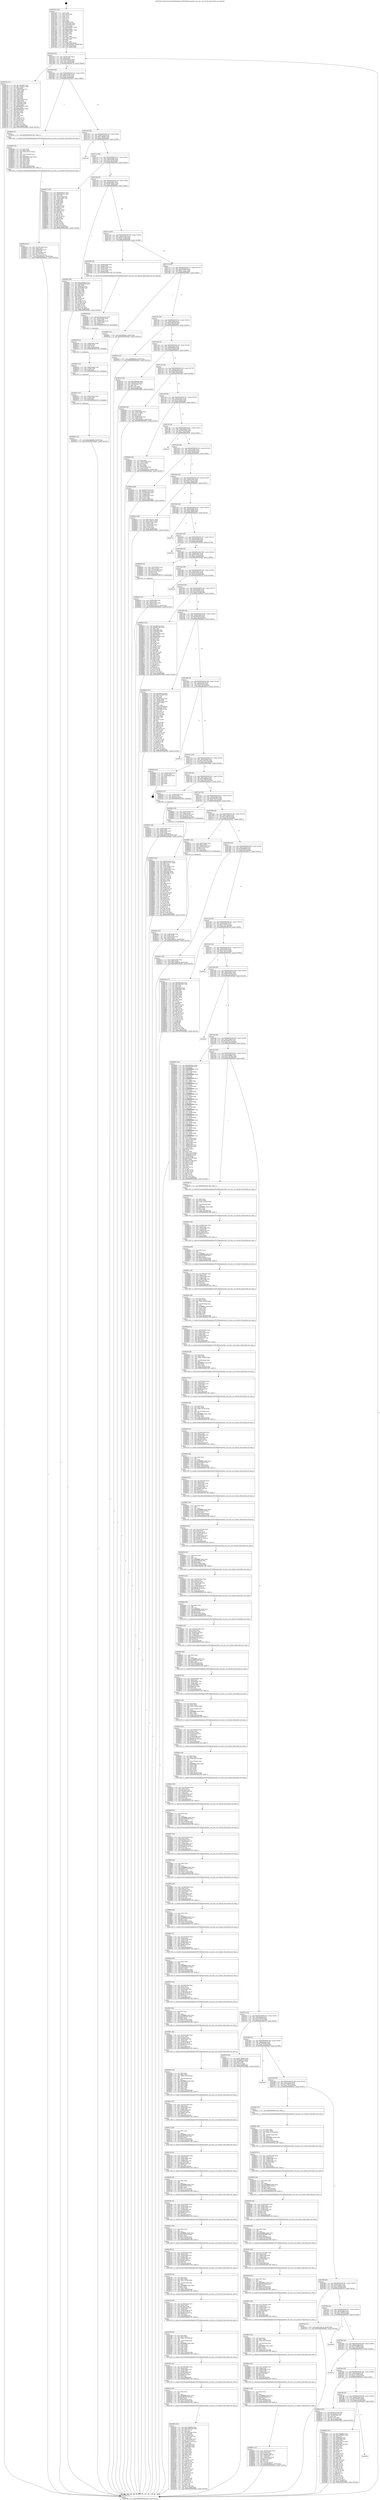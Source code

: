 digraph "0x407b50" {
  label = "0x407b50 (/mnt/c/Users/mathe/Desktop/tcc/POCII/binaries/extr_riva_hw.c_nv3_iterate_Final-ollvm.out::main(0))"
  labelloc = "t"
  node[shape=record]

  Entry [label="",width=0.3,height=0.3,shape=circle,fillcolor=black,style=filled]
  "0x407bc4" [label="{
     0x407bc4 [32]\l
     | [instrs]\l
     &nbsp;&nbsp;0x407bc4 \<+6\>: mov -0xa8(%rbp),%eax\l
     &nbsp;&nbsp;0x407bca \<+2\>: mov %eax,%ecx\l
     &nbsp;&nbsp;0x407bcc \<+6\>: sub $0x8093b0c8,%ecx\l
     &nbsp;&nbsp;0x407bd2 \<+6\>: mov %eax,-0xbc(%rbp)\l
     &nbsp;&nbsp;0x407bd8 \<+6\>: mov %ecx,-0xc0(%rbp)\l
     &nbsp;&nbsp;0x407bde \<+6\>: je 000000000040872b \<main+0xbdb\>\l
  }"]
  "0x40872b" [label="{
     0x40872b [127]\l
     | [instrs]\l
     &nbsp;&nbsp;0x40872b \<+5\>: mov $0x769cd8f3,%eax\l
     &nbsp;&nbsp;0x408730 \<+5\>: mov $0x722edda1,%ecx\l
     &nbsp;&nbsp;0x408735 \<+2\>: xor %edx,%edx\l
     &nbsp;&nbsp;0x408737 \<+4\>: mov -0x60(%rbp),%rsi\l
     &nbsp;&nbsp;0x40873b \<+2\>: mov (%rsi),%edi\l
     &nbsp;&nbsp;0x40873d \<+3\>: mov %edx,%r8d\l
     &nbsp;&nbsp;0x408740 \<+3\>: sub %edi,%r8d\l
     &nbsp;&nbsp;0x408743 \<+2\>: mov %edx,%edi\l
     &nbsp;&nbsp;0x408745 \<+3\>: sub $0x1,%edi\l
     &nbsp;&nbsp;0x408748 \<+3\>: add %edi,%r8d\l
     &nbsp;&nbsp;0x40874b \<+3\>: sub %r8d,%edx\l
     &nbsp;&nbsp;0x40874e \<+4\>: mov -0x60(%rbp),%rsi\l
     &nbsp;&nbsp;0x408752 \<+2\>: mov %edx,(%rsi)\l
     &nbsp;&nbsp;0x408754 \<+7\>: mov 0x40c0a0,%edx\l
     &nbsp;&nbsp;0x40875b \<+7\>: mov 0x40c088,%edi\l
     &nbsp;&nbsp;0x408762 \<+3\>: mov %edx,%r8d\l
     &nbsp;&nbsp;0x408765 \<+7\>: sub $0x86d9f20d,%r8d\l
     &nbsp;&nbsp;0x40876c \<+4\>: sub $0x1,%r8d\l
     &nbsp;&nbsp;0x408770 \<+7\>: add $0x86d9f20d,%r8d\l
     &nbsp;&nbsp;0x408777 \<+4\>: imul %r8d,%edx\l
     &nbsp;&nbsp;0x40877b \<+3\>: and $0x1,%edx\l
     &nbsp;&nbsp;0x40877e \<+3\>: cmp $0x0,%edx\l
     &nbsp;&nbsp;0x408781 \<+4\>: sete %r9b\l
     &nbsp;&nbsp;0x408785 \<+3\>: cmp $0xa,%edi\l
     &nbsp;&nbsp;0x408788 \<+4\>: setl %r10b\l
     &nbsp;&nbsp;0x40878c \<+3\>: mov %r9b,%r11b\l
     &nbsp;&nbsp;0x40878f \<+3\>: and %r10b,%r11b\l
     &nbsp;&nbsp;0x408792 \<+3\>: xor %r10b,%r9b\l
     &nbsp;&nbsp;0x408795 \<+3\>: or %r9b,%r11b\l
     &nbsp;&nbsp;0x408798 \<+4\>: test $0x1,%r11b\l
     &nbsp;&nbsp;0x40879c \<+3\>: cmovne %ecx,%eax\l
     &nbsp;&nbsp;0x40879f \<+6\>: mov %eax,-0xa8(%rbp)\l
     &nbsp;&nbsp;0x4087a5 \<+5\>: jmp 0000000000409dec \<main+0x229c\>\l
  }"]
  "0x407be4" [label="{
     0x407be4 [28]\l
     | [instrs]\l
     &nbsp;&nbsp;0x407be4 \<+5\>: jmp 0000000000407be9 \<main+0x99\>\l
     &nbsp;&nbsp;0x407be9 \<+6\>: mov -0xbc(%rbp),%eax\l
     &nbsp;&nbsp;0x407bef \<+5\>: sub $0x80cc1d3a,%eax\l
     &nbsp;&nbsp;0x407bf4 \<+6\>: mov %eax,-0xc4(%rbp)\l
     &nbsp;&nbsp;0x407bfa \<+6\>: je 0000000000408401 \<main+0x8b1\>\l
  }"]
  Exit [label="",width=0.3,height=0.3,shape=circle,fillcolor=black,style=filled,peripheries=2]
  "0x408401" [label="{
     0x408401 [5]\l
     | [instrs]\l
     &nbsp;&nbsp;0x408401 \<+5\>: call 0000000000401180 \<next_i\>\l
     | [calls]\l
     &nbsp;&nbsp;0x401180 \{1\} (/mnt/c/Users/mathe/Desktop/tcc/POCII/binaries/extr_riva_hw.c_nv3_iterate_Final-ollvm.out::next_i)\l
  }"]
  "0x407c00" [label="{
     0x407c00 [28]\l
     | [instrs]\l
     &nbsp;&nbsp;0x407c00 \<+5\>: jmp 0000000000407c05 \<main+0xb5\>\l
     &nbsp;&nbsp;0x407c05 \<+6\>: mov -0xbc(%rbp),%eax\l
     &nbsp;&nbsp;0x407c0b \<+5\>: sub $0x872fb6e0,%eax\l
     &nbsp;&nbsp;0x407c10 \<+6\>: mov %eax,-0xc8(%rbp)\l
     &nbsp;&nbsp;0x407c16 \<+6\>: je 000000000040944f \<main+0x18ff\>\l
  }"]
  "0x409440" [label="{
     0x409440 [15]\l
     | [instrs]\l
     &nbsp;&nbsp;0x409440 \<+10\>: movl $0x2efe68e9,-0xa8(%rbp)\l
     &nbsp;&nbsp;0x40944a \<+5\>: jmp 0000000000409dec \<main+0x229c\>\l
  }"]
  "0x40944f" [label="{
     0x40944f\l
  }", style=dashed]
  "0x407c1c" [label="{
     0x407c1c [28]\l
     | [instrs]\l
     &nbsp;&nbsp;0x407c1c \<+5\>: jmp 0000000000407c21 \<main+0xd1\>\l
     &nbsp;&nbsp;0x407c21 \<+6\>: mov -0xbc(%rbp),%eax\l
     &nbsp;&nbsp;0x407c27 \<+5\>: sub $0x8a2820fe,%eax\l
     &nbsp;&nbsp;0x407c2c \<+6\>: mov %eax,-0xcc(%rbp)\l
     &nbsp;&nbsp;0x407c32 \<+6\>: je 0000000000408016 \<main+0x4c6\>\l
  }"]
  "0x409431" [label="{
     0x409431 [15]\l
     | [instrs]\l
     &nbsp;&nbsp;0x409431 \<+4\>: mov -0x50(%rbp),%rdx\l
     &nbsp;&nbsp;0x409435 \<+3\>: mov (%rdx),%rdx\l
     &nbsp;&nbsp;0x409438 \<+3\>: mov %rdx,%rdi\l
     &nbsp;&nbsp;0x40943b \<+5\>: call 0000000000401030 \<free@plt\>\l
     | [calls]\l
     &nbsp;&nbsp;0x401030 \{1\} (unknown)\l
  }"]
  "0x408016" [label="{
     0x408016 [106]\l
     | [instrs]\l
     &nbsp;&nbsp;0x408016 \<+5\>: mov $0x40950e2e,%eax\l
     &nbsp;&nbsp;0x40801b \<+5\>: mov $0x4dcbb791,%ecx\l
     &nbsp;&nbsp;0x408020 \<+2\>: mov $0x1,%dl\l
     &nbsp;&nbsp;0x408022 \<+7\>: mov -0xa2(%rbp),%sil\l
     &nbsp;&nbsp;0x408029 \<+7\>: mov -0xa1(%rbp),%dil\l
     &nbsp;&nbsp;0x408030 \<+3\>: mov %sil,%r8b\l
     &nbsp;&nbsp;0x408033 \<+4\>: xor $0xff,%r8b\l
     &nbsp;&nbsp;0x408037 \<+3\>: mov %dil,%r9b\l
     &nbsp;&nbsp;0x40803a \<+4\>: xor $0xff,%r9b\l
     &nbsp;&nbsp;0x40803e \<+3\>: xor $0x1,%dl\l
     &nbsp;&nbsp;0x408041 \<+3\>: mov %r8b,%r10b\l
     &nbsp;&nbsp;0x408044 \<+4\>: and $0xff,%r10b\l
     &nbsp;&nbsp;0x408048 \<+3\>: and %dl,%sil\l
     &nbsp;&nbsp;0x40804b \<+3\>: mov %r9b,%r11b\l
     &nbsp;&nbsp;0x40804e \<+4\>: and $0xff,%r11b\l
     &nbsp;&nbsp;0x408052 \<+3\>: and %dl,%dil\l
     &nbsp;&nbsp;0x408055 \<+3\>: or %sil,%r10b\l
     &nbsp;&nbsp;0x408058 \<+3\>: or %dil,%r11b\l
     &nbsp;&nbsp;0x40805b \<+3\>: xor %r11b,%r10b\l
     &nbsp;&nbsp;0x40805e \<+3\>: or %r9b,%r8b\l
     &nbsp;&nbsp;0x408061 \<+4\>: xor $0xff,%r8b\l
     &nbsp;&nbsp;0x408065 \<+3\>: or $0x1,%dl\l
     &nbsp;&nbsp;0x408068 \<+3\>: and %dl,%r8b\l
     &nbsp;&nbsp;0x40806b \<+3\>: or %r8b,%r10b\l
     &nbsp;&nbsp;0x40806e \<+4\>: test $0x1,%r10b\l
     &nbsp;&nbsp;0x408072 \<+3\>: cmovne %ecx,%eax\l
     &nbsp;&nbsp;0x408075 \<+6\>: mov %eax,-0xa8(%rbp)\l
     &nbsp;&nbsp;0x40807b \<+5\>: jmp 0000000000409dec \<main+0x229c\>\l
  }"]
  "0x407c38" [label="{
     0x407c38 [28]\l
     | [instrs]\l
     &nbsp;&nbsp;0x407c38 \<+5\>: jmp 0000000000407c3d \<main+0xed\>\l
     &nbsp;&nbsp;0x407c3d \<+6\>: mov -0xbc(%rbp),%eax\l
     &nbsp;&nbsp;0x407c43 \<+5\>: sub $0x98290bc1,%eax\l
     &nbsp;&nbsp;0x407c48 \<+6\>: mov %eax,-0xd0(%rbp)\l
     &nbsp;&nbsp;0x407c4e \<+6\>: je 00000000004086d5 \<main+0xb85\>\l
  }"]
  "0x409dec" [label="{
     0x409dec [5]\l
     | [instrs]\l
     &nbsp;&nbsp;0x409dec \<+5\>: jmp 0000000000407bc4 \<main+0x74\>\l
  }"]
  "0x407b50" [label="{
     0x407b50 [116]\l
     | [instrs]\l
     &nbsp;&nbsp;0x407b50 \<+1\>: push %rbp\l
     &nbsp;&nbsp;0x407b51 \<+3\>: mov %rsp,%rbp\l
     &nbsp;&nbsp;0x407b54 \<+2\>: push %r15\l
     &nbsp;&nbsp;0x407b56 \<+2\>: push %r14\l
     &nbsp;&nbsp;0x407b58 \<+2\>: push %r13\l
     &nbsp;&nbsp;0x407b5a \<+2\>: push %r12\l
     &nbsp;&nbsp;0x407b5c \<+1\>: push %rbx\l
     &nbsp;&nbsp;0x407b5d \<+7\>: sub $0x288,%rsp\l
     &nbsp;&nbsp;0x407b64 \<+7\>: mov 0x40c0a0,%eax\l
     &nbsp;&nbsp;0x407b6b \<+7\>: mov 0x40c088,%ecx\l
     &nbsp;&nbsp;0x407b72 \<+2\>: mov %eax,%edx\l
     &nbsp;&nbsp;0x407b74 \<+6\>: sub $0xbfe36967,%edx\l
     &nbsp;&nbsp;0x407b7a \<+3\>: sub $0x1,%edx\l
     &nbsp;&nbsp;0x407b7d \<+6\>: add $0xbfe36967,%edx\l
     &nbsp;&nbsp;0x407b83 \<+3\>: imul %edx,%eax\l
     &nbsp;&nbsp;0x407b86 \<+3\>: and $0x1,%eax\l
     &nbsp;&nbsp;0x407b89 \<+3\>: cmp $0x0,%eax\l
     &nbsp;&nbsp;0x407b8c \<+4\>: sete %r8b\l
     &nbsp;&nbsp;0x407b90 \<+4\>: and $0x1,%r8b\l
     &nbsp;&nbsp;0x407b94 \<+7\>: mov %r8b,-0xa2(%rbp)\l
     &nbsp;&nbsp;0x407b9b \<+3\>: cmp $0xa,%ecx\l
     &nbsp;&nbsp;0x407b9e \<+4\>: setl %r8b\l
     &nbsp;&nbsp;0x407ba2 \<+4\>: and $0x1,%r8b\l
     &nbsp;&nbsp;0x407ba6 \<+7\>: mov %r8b,-0xa1(%rbp)\l
     &nbsp;&nbsp;0x407bad \<+10\>: movl $0x8a2820fe,-0xa8(%rbp)\l
     &nbsp;&nbsp;0x407bb7 \<+6\>: mov %edi,-0xac(%rbp)\l
     &nbsp;&nbsp;0x407bbd \<+7\>: mov %rsi,-0xb8(%rbp)\l
  }"]
  "0x409422" [label="{
     0x409422 [15]\l
     | [instrs]\l
     &nbsp;&nbsp;0x409422 \<+4\>: mov -0x68(%rbp),%rdx\l
     &nbsp;&nbsp;0x409426 \<+3\>: mov (%rdx),%rdx\l
     &nbsp;&nbsp;0x409429 \<+3\>: mov %rdx,%rdi\l
     &nbsp;&nbsp;0x40942c \<+5\>: call 0000000000401030 \<free@plt\>\l
     | [calls]\l
     &nbsp;&nbsp;0x401030 \{1\} (unknown)\l
  }"]
  "0x4086d5" [label="{
     0x4086d5 [86]\l
     | [instrs]\l
     &nbsp;&nbsp;0x4086d5 \<+5\>: mov $0x769cd8f3,%eax\l
     &nbsp;&nbsp;0x4086da \<+5\>: mov $0x8093b0c8,%ecx\l
     &nbsp;&nbsp;0x4086df \<+2\>: xor %edx,%edx\l
     &nbsp;&nbsp;0x4086e1 \<+7\>: mov 0x40c0a0,%esi\l
     &nbsp;&nbsp;0x4086e8 \<+7\>: mov 0x40c088,%edi\l
     &nbsp;&nbsp;0x4086ef \<+3\>: sub $0x1,%edx\l
     &nbsp;&nbsp;0x4086f2 \<+3\>: mov %esi,%r8d\l
     &nbsp;&nbsp;0x4086f5 \<+3\>: add %edx,%r8d\l
     &nbsp;&nbsp;0x4086f8 \<+4\>: imul %r8d,%esi\l
     &nbsp;&nbsp;0x4086fc \<+3\>: and $0x1,%esi\l
     &nbsp;&nbsp;0x4086ff \<+3\>: cmp $0x0,%esi\l
     &nbsp;&nbsp;0x408702 \<+4\>: sete %r9b\l
     &nbsp;&nbsp;0x408706 \<+3\>: cmp $0xa,%edi\l
     &nbsp;&nbsp;0x408709 \<+4\>: setl %r10b\l
     &nbsp;&nbsp;0x40870d \<+3\>: mov %r9b,%r11b\l
     &nbsp;&nbsp;0x408710 \<+3\>: and %r10b,%r11b\l
     &nbsp;&nbsp;0x408713 \<+3\>: xor %r10b,%r9b\l
     &nbsp;&nbsp;0x408716 \<+3\>: or %r9b,%r11b\l
     &nbsp;&nbsp;0x408719 \<+4\>: test $0x1,%r11b\l
     &nbsp;&nbsp;0x40871d \<+3\>: cmovne %ecx,%eax\l
     &nbsp;&nbsp;0x408720 \<+6\>: mov %eax,-0xa8(%rbp)\l
     &nbsp;&nbsp;0x408726 \<+5\>: jmp 0000000000409dec \<main+0x229c\>\l
  }"]
  "0x407c54" [label="{
     0x407c54 [28]\l
     | [instrs]\l
     &nbsp;&nbsp;0x407c54 \<+5\>: jmp 0000000000407c59 \<main+0x109\>\l
     &nbsp;&nbsp;0x407c59 \<+6\>: mov -0xbc(%rbp),%eax\l
     &nbsp;&nbsp;0x407c5f \<+5\>: sub $0xa91cc1b8,%eax\l
     &nbsp;&nbsp;0x407c64 \<+6\>: mov %eax,-0xd4(%rbp)\l
     &nbsp;&nbsp;0x407c6a \<+6\>: je 00000000004093d6 \<main+0x1886\>\l
  }"]
  "0x40940d" [label="{
     0x40940d [21]\l
     | [instrs]\l
     &nbsp;&nbsp;0x40940d \<+4\>: mov -0x80(%rbp),%rdx\l
     &nbsp;&nbsp;0x409411 \<+3\>: mov (%rdx),%rdx\l
     &nbsp;&nbsp;0x409414 \<+3\>: mov %rdx,%rdi\l
     &nbsp;&nbsp;0x409417 \<+6\>: mov %eax,-0x208(%rbp)\l
     &nbsp;&nbsp;0x40941d \<+5\>: call 0000000000401030 \<free@plt\>\l
     | [calls]\l
     &nbsp;&nbsp;0x401030 \{1\} (unknown)\l
  }"]
  "0x4093d6" [label="{
     0x4093d6 [26]\l
     | [instrs]\l
     &nbsp;&nbsp;0x4093d6 \<+4\>: mov -0x80(%rbp),%rax\l
     &nbsp;&nbsp;0x4093da \<+3\>: mov (%rax),%rdi\l
     &nbsp;&nbsp;0x4093dd \<+4\>: mov -0x68(%rbp),%rax\l
     &nbsp;&nbsp;0x4093e1 \<+3\>: mov (%rax),%rsi\l
     &nbsp;&nbsp;0x4093e4 \<+4\>: mov -0x50(%rbp),%rax\l
     &nbsp;&nbsp;0x4093e8 \<+3\>: mov (%rax),%rdx\l
     &nbsp;&nbsp;0x4093eb \<+5\>: call 00000000004013f0 \<nv3_iterate\>\l
     | [calls]\l
     &nbsp;&nbsp;0x4013f0 \{1\} (/mnt/c/Users/mathe/Desktop/tcc/POCII/binaries/extr_riva_hw.c_nv3_iterate_Final-ollvm.out::nv3_iterate)\l
  }"]
  "0x407c70" [label="{
     0x407c70 [28]\l
     | [instrs]\l
     &nbsp;&nbsp;0x407c70 \<+5\>: jmp 0000000000407c75 \<main+0x125\>\l
     &nbsp;&nbsp;0x407c75 \<+6\>: mov -0xbc(%rbp),%eax\l
     &nbsp;&nbsp;0x407c7b \<+5\>: sub $0xac373527,%eax\l
     &nbsp;&nbsp;0x407c80 \<+6\>: mov %eax,-0xd8(%rbp)\l
     &nbsp;&nbsp;0x407c86 \<+6\>: je 0000000000408901 \<main+0xdb1\>\l
  }"]
  "0x4093f0" [label="{
     0x4093f0 [29]\l
     | [instrs]\l
     &nbsp;&nbsp;0x4093f0 \<+10\>: movabs $0x40a10d,%rdi\l
     &nbsp;&nbsp;0x4093fa \<+4\>: mov -0x40(%rbp),%rdx\l
     &nbsp;&nbsp;0x4093fe \<+2\>: mov %eax,(%rdx)\l
     &nbsp;&nbsp;0x409400 \<+4\>: mov -0x40(%rbp),%rdx\l
     &nbsp;&nbsp;0x409404 \<+2\>: mov (%rdx),%esi\l
     &nbsp;&nbsp;0x409406 \<+2\>: mov $0x0,%al\l
     &nbsp;&nbsp;0x409408 \<+5\>: call 0000000000401050 \<printf@plt\>\l
     | [calls]\l
     &nbsp;&nbsp;0x401050 \{1\} (unknown)\l
  }"]
  "0x408901" [label="{
     0x408901 [15]\l
     | [instrs]\l
     &nbsp;&nbsp;0x408901 \<+10\>: movl $0x2485be3,-0xa8(%rbp)\l
     &nbsp;&nbsp;0x40890b \<+5\>: jmp 0000000000409dec \<main+0x229c\>\l
  }"]
  "0x407c8c" [label="{
     0x407c8c [28]\l
     | [instrs]\l
     &nbsp;&nbsp;0x407c8c \<+5\>: jmp 0000000000407c91 \<main+0x141\>\l
     &nbsp;&nbsp;0x407c91 \<+6\>: mov -0xbc(%rbp),%eax\l
     &nbsp;&nbsp;0x407c97 \<+5\>: sub $0xb148b708,%eax\l
     &nbsp;&nbsp;0x407c9c \<+6\>: mov %eax,-0xdc(%rbp)\l
     &nbsp;&nbsp;0x407ca2 \<+6\>: je 00000000004093a5 \<main+0x1855\>\l
  }"]
  "0x4092f0" [label="{
     0x4092f0 [181]\l
     | [instrs]\l
     &nbsp;&nbsp;0x4092f0 \<+5\>: mov $0x75bbbf63,%ecx\l
     &nbsp;&nbsp;0x4092f5 \<+5\>: mov $0xb148b708,%edx\l
     &nbsp;&nbsp;0x4092fa \<+3\>: mov $0x1,%r11b\l
     &nbsp;&nbsp;0x4092fd \<+2\>: xor %esi,%esi\l
     &nbsp;&nbsp;0x4092ff \<+7\>: mov -0x204(%rbp),%r9d\l
     &nbsp;&nbsp;0x409306 \<+4\>: imul %eax,%r9d\l
     &nbsp;&nbsp;0x40930a \<+3\>: movslq %r9d,%rdi\l
     &nbsp;&nbsp;0x40930d \<+4\>: mov -0x50(%rbp),%r8\l
     &nbsp;&nbsp;0x409311 \<+3\>: mov (%r8),%r8\l
     &nbsp;&nbsp;0x409314 \<+4\>: mov -0x48(%rbp),%r10\l
     &nbsp;&nbsp;0x409318 \<+3\>: movslq (%r10),%r10\l
     &nbsp;&nbsp;0x40931b \<+7\>: imul $0x98,%r10,%r10\l
     &nbsp;&nbsp;0x409322 \<+3\>: add %r10,%r8\l
     &nbsp;&nbsp;0x409325 \<+7\>: mov %rdi,0x90(%r8)\l
     &nbsp;&nbsp;0x40932c \<+7\>: mov 0x40c0a0,%eax\l
     &nbsp;&nbsp;0x409333 \<+8\>: mov 0x40c088,%r9d\l
     &nbsp;&nbsp;0x40933b \<+3\>: sub $0x1,%esi\l
     &nbsp;&nbsp;0x40933e \<+2\>: mov %eax,%ebx\l
     &nbsp;&nbsp;0x409340 \<+2\>: add %esi,%ebx\l
     &nbsp;&nbsp;0x409342 \<+3\>: imul %ebx,%eax\l
     &nbsp;&nbsp;0x409345 \<+3\>: and $0x1,%eax\l
     &nbsp;&nbsp;0x409348 \<+3\>: cmp $0x0,%eax\l
     &nbsp;&nbsp;0x40934b \<+4\>: sete %r14b\l
     &nbsp;&nbsp;0x40934f \<+4\>: cmp $0xa,%r9d\l
     &nbsp;&nbsp;0x409353 \<+4\>: setl %r15b\l
     &nbsp;&nbsp;0x409357 \<+3\>: mov %r14b,%r12b\l
     &nbsp;&nbsp;0x40935a \<+4\>: xor $0xff,%r12b\l
     &nbsp;&nbsp;0x40935e \<+3\>: mov %r15b,%r13b\l
     &nbsp;&nbsp;0x409361 \<+4\>: xor $0xff,%r13b\l
     &nbsp;&nbsp;0x409365 \<+4\>: xor $0x1,%r11b\l
     &nbsp;&nbsp;0x409369 \<+3\>: mov %r12b,%al\l
     &nbsp;&nbsp;0x40936c \<+2\>: and $0xff,%al\l
     &nbsp;&nbsp;0x40936e \<+3\>: and %r11b,%r14b\l
     &nbsp;&nbsp;0x409371 \<+3\>: mov %r13b,%sil\l
     &nbsp;&nbsp;0x409374 \<+4\>: and $0xff,%sil\l
     &nbsp;&nbsp;0x409378 \<+3\>: and %r11b,%r15b\l
     &nbsp;&nbsp;0x40937b \<+3\>: or %r14b,%al\l
     &nbsp;&nbsp;0x40937e \<+3\>: or %r15b,%sil\l
     &nbsp;&nbsp;0x409381 \<+3\>: xor %sil,%al\l
     &nbsp;&nbsp;0x409384 \<+3\>: or %r13b,%r12b\l
     &nbsp;&nbsp;0x409387 \<+4\>: xor $0xff,%r12b\l
     &nbsp;&nbsp;0x40938b \<+4\>: or $0x1,%r11b\l
     &nbsp;&nbsp;0x40938f \<+3\>: and %r11b,%r12b\l
     &nbsp;&nbsp;0x409392 \<+3\>: or %r12b,%al\l
     &nbsp;&nbsp;0x409395 \<+2\>: test $0x1,%al\l
     &nbsp;&nbsp;0x409397 \<+3\>: cmovne %edx,%ecx\l
     &nbsp;&nbsp;0x40939a \<+6\>: mov %ecx,-0xa8(%rbp)\l
     &nbsp;&nbsp;0x4093a0 \<+5\>: jmp 0000000000409dec \<main+0x229c\>\l
  }"]
  "0x4093a5" [label="{
     0x4093a5 [15]\l
     | [instrs]\l
     &nbsp;&nbsp;0x4093a5 \<+10\>: movl $0xb9ff6a9e,-0xa8(%rbp)\l
     &nbsp;&nbsp;0x4093af \<+5\>: jmp 0000000000409dec \<main+0x229c\>\l
  }"]
  "0x407ca8" [label="{
     0x407ca8 [28]\l
     | [instrs]\l
     &nbsp;&nbsp;0x407ca8 \<+5\>: jmp 0000000000407cad \<main+0x15d\>\l
     &nbsp;&nbsp;0x407cad \<+6\>: mov -0xbc(%rbp),%eax\l
     &nbsp;&nbsp;0x407cb3 \<+5\>: sub $0xb9f809ad,%eax\l
     &nbsp;&nbsp;0x407cb8 \<+6\>: mov %eax,-0xe0(%rbp)\l
     &nbsp;&nbsp;0x407cbe \<+6\>: je 00000000004081e3 \<main+0x693\>\l
  }"]
  "0x4092c8" [label="{
     0x4092c8 [40]\l
     | [instrs]\l
     &nbsp;&nbsp;0x4092c8 \<+5\>: mov $0x2,%ecx\l
     &nbsp;&nbsp;0x4092cd \<+1\>: cltd\l
     &nbsp;&nbsp;0x4092ce \<+2\>: idiv %ecx\l
     &nbsp;&nbsp;0x4092d0 \<+6\>: imul $0xfffffffe,%edx,%ecx\l
     &nbsp;&nbsp;0x4092d6 \<+6\>: add $0xd8c3625b,%ecx\l
     &nbsp;&nbsp;0x4092dc \<+3\>: add $0x1,%ecx\l
     &nbsp;&nbsp;0x4092df \<+6\>: sub $0xd8c3625b,%ecx\l
     &nbsp;&nbsp;0x4092e5 \<+6\>: mov %ecx,-0x204(%rbp)\l
     &nbsp;&nbsp;0x4092eb \<+5\>: call 0000000000401180 \<next_i\>\l
     | [calls]\l
     &nbsp;&nbsp;0x401180 \{1\} (/mnt/c/Users/mathe/Desktop/tcc/POCII/binaries/extr_riva_hw.c_nv3_iterate_Final-ollvm.out::next_i)\l
  }"]
  "0x4081e3" [label="{
     0x4081e3 [30]\l
     | [instrs]\l
     &nbsp;&nbsp;0x4081e3 \<+5\>: mov $0x12dfbced,%eax\l
     &nbsp;&nbsp;0x4081e8 \<+5\>: mov $0xc8d233dd,%ecx\l
     &nbsp;&nbsp;0x4081ed \<+3\>: mov -0x31(%rbp),%dl\l
     &nbsp;&nbsp;0x4081f0 \<+3\>: test $0x1,%dl\l
     &nbsp;&nbsp;0x4081f3 \<+3\>: cmovne %ecx,%eax\l
     &nbsp;&nbsp;0x4081f6 \<+6\>: mov %eax,-0xa8(%rbp)\l
     &nbsp;&nbsp;0x4081fc \<+5\>: jmp 0000000000409dec \<main+0x229c\>\l
  }"]
  "0x407cc4" [label="{
     0x407cc4 [28]\l
     | [instrs]\l
     &nbsp;&nbsp;0x407cc4 \<+5\>: jmp 0000000000407cc9 \<main+0x179\>\l
     &nbsp;&nbsp;0x407cc9 \<+6\>: mov -0xbc(%rbp),%eax\l
     &nbsp;&nbsp;0x407ccf \<+5\>: sub $0xb9ff6a9e,%eax\l
     &nbsp;&nbsp;0x407cd4 \<+6\>: mov %eax,-0xe4(%rbp)\l
     &nbsp;&nbsp;0x407cda \<+6\>: je 00000000004093b4 \<main+0x1864\>\l
  }"]
  "0x40929c" [label="{
     0x40929c [44]\l
     | [instrs]\l
     &nbsp;&nbsp;0x40929c \<+6\>: mov -0x200(%rbp),%ecx\l
     &nbsp;&nbsp;0x4092a2 \<+3\>: imul %eax,%ecx\l
     &nbsp;&nbsp;0x4092a5 \<+4\>: mov -0x50(%rbp),%rdi\l
     &nbsp;&nbsp;0x4092a9 \<+3\>: mov (%rdi),%rdi\l
     &nbsp;&nbsp;0x4092ac \<+4\>: mov -0x48(%rbp),%r8\l
     &nbsp;&nbsp;0x4092b0 \<+3\>: movslq (%r8),%r8\l
     &nbsp;&nbsp;0x4092b3 \<+7\>: imul $0x98,%r8,%r8\l
     &nbsp;&nbsp;0x4092ba \<+3\>: add %r8,%rdi\l
     &nbsp;&nbsp;0x4092bd \<+6\>: mov %ecx,0x88(%rdi)\l
     &nbsp;&nbsp;0x4092c3 \<+5\>: call 0000000000401180 \<next_i\>\l
     | [calls]\l
     &nbsp;&nbsp;0x401180 \{1\} (/mnt/c/Users/mathe/Desktop/tcc/POCII/binaries/extr_riva_hw.c_nv3_iterate_Final-ollvm.out::next_i)\l
  }"]
  "0x4093b4" [label="{
     0x4093b4 [34]\l
     | [instrs]\l
     &nbsp;&nbsp;0x4093b4 \<+2\>: xor %eax,%eax\l
     &nbsp;&nbsp;0x4093b6 \<+4\>: mov -0x48(%rbp),%rcx\l
     &nbsp;&nbsp;0x4093ba \<+2\>: mov (%rcx),%edx\l
     &nbsp;&nbsp;0x4093bc \<+3\>: sub $0x1,%eax\l
     &nbsp;&nbsp;0x4093bf \<+2\>: sub %eax,%edx\l
     &nbsp;&nbsp;0x4093c1 \<+4\>: mov -0x48(%rbp),%rcx\l
     &nbsp;&nbsp;0x4093c5 \<+2\>: mov %edx,(%rcx)\l
     &nbsp;&nbsp;0x4093c7 \<+10\>: movl $0x2485be3,-0xa8(%rbp)\l
     &nbsp;&nbsp;0x4093d1 \<+5\>: jmp 0000000000409dec \<main+0x229c\>\l
  }"]
  "0x407ce0" [label="{
     0x407ce0 [28]\l
     | [instrs]\l
     &nbsp;&nbsp;0x407ce0 \<+5\>: jmp 0000000000407ce5 \<main+0x195\>\l
     &nbsp;&nbsp;0x407ce5 \<+6\>: mov -0xbc(%rbp),%eax\l
     &nbsp;&nbsp;0x407ceb \<+5\>: sub $0xc682a6e3,%eax\l
     &nbsp;&nbsp;0x407cf0 \<+6\>: mov %eax,-0xe8(%rbp)\l
     &nbsp;&nbsp;0x407cf6 \<+6\>: je 0000000000408464 \<main+0x914\>\l
  }"]
  "0x409264" [label="{
     0x409264 [56]\l
     | [instrs]\l
     &nbsp;&nbsp;0x409264 \<+2\>: xor %ecx,%ecx\l
     &nbsp;&nbsp;0x409266 \<+5\>: mov $0x2,%edx\l
     &nbsp;&nbsp;0x40926b \<+6\>: mov %edx,-0x1fc(%rbp)\l
     &nbsp;&nbsp;0x409271 \<+1\>: cltd\l
     &nbsp;&nbsp;0x409272 \<+6\>: mov -0x1fc(%rbp),%esi\l
     &nbsp;&nbsp;0x409278 \<+2\>: idiv %esi\l
     &nbsp;&nbsp;0x40927a \<+6\>: imul $0xfffffffe,%edx,%edx\l
     &nbsp;&nbsp;0x409280 \<+3\>: mov %ecx,%r9d\l
     &nbsp;&nbsp;0x409283 \<+3\>: sub %edx,%r9d\l
     &nbsp;&nbsp;0x409286 \<+2\>: mov %ecx,%edx\l
     &nbsp;&nbsp;0x409288 \<+3\>: sub $0x1,%edx\l
     &nbsp;&nbsp;0x40928b \<+3\>: add %edx,%r9d\l
     &nbsp;&nbsp;0x40928e \<+3\>: sub %r9d,%ecx\l
     &nbsp;&nbsp;0x409291 \<+6\>: mov %ecx,-0x200(%rbp)\l
     &nbsp;&nbsp;0x409297 \<+5\>: call 0000000000401180 \<next_i\>\l
     | [calls]\l
     &nbsp;&nbsp;0x401180 \{1\} (/mnt/c/Users/mathe/Desktop/tcc/POCII/binaries/extr_riva_hw.c_nv3_iterate_Final-ollvm.out::next_i)\l
  }"]
  "0x408464" [label="{
     0x408464 [34]\l
     | [instrs]\l
     &nbsp;&nbsp;0x408464 \<+2\>: xor %eax,%eax\l
     &nbsp;&nbsp;0x408466 \<+4\>: mov -0x78(%rbp),%rcx\l
     &nbsp;&nbsp;0x40846a \<+2\>: mov (%rcx),%edx\l
     &nbsp;&nbsp;0x40846c \<+3\>: sub $0x1,%eax\l
     &nbsp;&nbsp;0x40846f \<+2\>: sub %eax,%edx\l
     &nbsp;&nbsp;0x408471 \<+4\>: mov -0x78(%rbp),%rcx\l
     &nbsp;&nbsp;0x408475 \<+2\>: mov %edx,(%rcx)\l
     &nbsp;&nbsp;0x408477 \<+10\>: movl $0xcc9d97e3,-0xa8(%rbp)\l
     &nbsp;&nbsp;0x408481 \<+5\>: jmp 0000000000409dec \<main+0x229c\>\l
  }"]
  "0x407cfc" [label="{
     0x407cfc [28]\l
     | [instrs]\l
     &nbsp;&nbsp;0x407cfc \<+5\>: jmp 0000000000407d01 \<main+0x1b1\>\l
     &nbsp;&nbsp;0x407d01 \<+6\>: mov -0xbc(%rbp),%eax\l
     &nbsp;&nbsp;0x407d07 \<+5\>: sub $0xc8d233dd,%eax\l
     &nbsp;&nbsp;0x407d0c \<+6\>: mov %eax,-0xec(%rbp)\l
     &nbsp;&nbsp;0x407d12 \<+6\>: je 0000000000408201 \<main+0x6b1\>\l
  }"]
  "0x409234" [label="{
     0x409234 [48]\l
     | [instrs]\l
     &nbsp;&nbsp;0x409234 \<+6\>: mov -0x1f8(%rbp),%ecx\l
     &nbsp;&nbsp;0x40923a \<+3\>: imul %eax,%ecx\l
     &nbsp;&nbsp;0x40923d \<+3\>: movslq %ecx,%rdi\l
     &nbsp;&nbsp;0x409240 \<+4\>: mov -0x50(%rbp),%r8\l
     &nbsp;&nbsp;0x409244 \<+3\>: mov (%r8),%r8\l
     &nbsp;&nbsp;0x409247 \<+4\>: mov -0x48(%rbp),%r10\l
     &nbsp;&nbsp;0x40924b \<+3\>: movslq (%r10),%r10\l
     &nbsp;&nbsp;0x40924e \<+7\>: imul $0x98,%r10,%r10\l
     &nbsp;&nbsp;0x409255 \<+3\>: add %r10,%r8\l
     &nbsp;&nbsp;0x409258 \<+7\>: mov %rdi,0x80(%r8)\l
     &nbsp;&nbsp;0x40925f \<+5\>: call 0000000000401180 \<next_i\>\l
     | [calls]\l
     &nbsp;&nbsp;0x401180 \{1\} (/mnt/c/Users/mathe/Desktop/tcc/POCII/binaries/extr_riva_hw.c_nv3_iterate_Final-ollvm.out::next_i)\l
  }"]
  "0x408201" [label="{
     0x408201\l
  }", style=dashed]
  "0x407d18" [label="{
     0x407d18 [28]\l
     | [instrs]\l
     &nbsp;&nbsp;0x407d18 \<+5\>: jmp 0000000000407d1d \<main+0x1cd\>\l
     &nbsp;&nbsp;0x407d1d \<+6\>: mov -0xbc(%rbp),%eax\l
     &nbsp;&nbsp;0x407d23 \<+5\>: sub $0xcc9d97e3,%eax\l
     &nbsp;&nbsp;0x407d28 \<+6\>: mov %eax,-0xf0(%rbp)\l
     &nbsp;&nbsp;0x407d2e \<+6\>: je 00000000004083da \<main+0x88a\>\l
  }"]
  "0x409208" [label="{
     0x409208 [44]\l
     | [instrs]\l
     &nbsp;&nbsp;0x409208 \<+2\>: xor %ecx,%ecx\l
     &nbsp;&nbsp;0x40920a \<+5\>: mov $0x2,%edx\l
     &nbsp;&nbsp;0x40920f \<+6\>: mov %edx,-0x1f4(%rbp)\l
     &nbsp;&nbsp;0x409215 \<+1\>: cltd\l
     &nbsp;&nbsp;0x409216 \<+6\>: mov -0x1f4(%rbp),%esi\l
     &nbsp;&nbsp;0x40921c \<+2\>: idiv %esi\l
     &nbsp;&nbsp;0x40921e \<+6\>: imul $0xfffffffe,%edx,%edx\l
     &nbsp;&nbsp;0x409224 \<+3\>: sub $0x1,%ecx\l
     &nbsp;&nbsp;0x409227 \<+2\>: sub %ecx,%edx\l
     &nbsp;&nbsp;0x409229 \<+6\>: mov %edx,-0x1f8(%rbp)\l
     &nbsp;&nbsp;0x40922f \<+5\>: call 0000000000401180 \<next_i\>\l
     | [calls]\l
     &nbsp;&nbsp;0x401180 \{1\} (/mnt/c/Users/mathe/Desktop/tcc/POCII/binaries/extr_riva_hw.c_nv3_iterate_Final-ollvm.out::next_i)\l
  }"]
  "0x4083da" [label="{
     0x4083da [39]\l
     | [instrs]\l
     &nbsp;&nbsp;0x4083da \<+5\>: mov $0xf1f2333e,%eax\l
     &nbsp;&nbsp;0x4083df \<+5\>: mov $0x80cc1d3a,%ecx\l
     &nbsp;&nbsp;0x4083e4 \<+4\>: mov -0x78(%rbp),%rdx\l
     &nbsp;&nbsp;0x4083e8 \<+2\>: mov (%rdx),%esi\l
     &nbsp;&nbsp;0x4083ea \<+7\>: mov -0x88(%rbp),%rdx\l
     &nbsp;&nbsp;0x4083f1 \<+2\>: cmp (%rdx),%esi\l
     &nbsp;&nbsp;0x4083f3 \<+3\>: cmovl %ecx,%eax\l
     &nbsp;&nbsp;0x4083f6 \<+6\>: mov %eax,-0xa8(%rbp)\l
     &nbsp;&nbsp;0x4083fc \<+5\>: jmp 0000000000409dec \<main+0x229c\>\l
  }"]
  "0x407d34" [label="{
     0x407d34 [28]\l
     | [instrs]\l
     &nbsp;&nbsp;0x407d34 \<+5\>: jmp 0000000000407d39 \<main+0x1e9\>\l
     &nbsp;&nbsp;0x407d39 \<+6\>: mov -0xbc(%rbp),%eax\l
     &nbsp;&nbsp;0x407d3f \<+5\>: sub $0xd71bcc7e,%eax\l
     &nbsp;&nbsp;0x407d44 \<+6\>: mov %eax,-0xf4(%rbp)\l
     &nbsp;&nbsp;0x407d4a \<+6\>: je 00000000004084c3 \<main+0x973\>\l
  }"]
  "0x4091df" [label="{
     0x4091df [41]\l
     | [instrs]\l
     &nbsp;&nbsp;0x4091df \<+6\>: mov -0x1f0(%rbp),%ecx\l
     &nbsp;&nbsp;0x4091e5 \<+3\>: imul %eax,%ecx\l
     &nbsp;&nbsp;0x4091e8 \<+4\>: mov -0x50(%rbp),%rdi\l
     &nbsp;&nbsp;0x4091ec \<+3\>: mov (%rdi),%rdi\l
     &nbsp;&nbsp;0x4091ef \<+4\>: mov -0x48(%rbp),%r8\l
     &nbsp;&nbsp;0x4091f3 \<+3\>: movslq (%r8),%r8\l
     &nbsp;&nbsp;0x4091f6 \<+7\>: imul $0x98,%r8,%r8\l
     &nbsp;&nbsp;0x4091fd \<+3\>: add %r8,%rdi\l
     &nbsp;&nbsp;0x409200 \<+3\>: mov %ecx,0x7c(%rdi)\l
     &nbsp;&nbsp;0x409203 \<+5\>: call 0000000000401180 \<next_i\>\l
     | [calls]\l
     &nbsp;&nbsp;0x401180 \{1\} (/mnt/c/Users/mathe/Desktop/tcc/POCII/binaries/extr_riva_hw.c_nv3_iterate_Final-ollvm.out::next_i)\l
  }"]
  "0x4084c3" [label="{
     0x4084c3 [36]\l
     | [instrs]\l
     &nbsp;&nbsp;0x4084c3 \<+5\>: mov $0x373ee7d1,%eax\l
     &nbsp;&nbsp;0x4084c8 \<+5\>: mov $0x715f0973,%ecx\l
     &nbsp;&nbsp;0x4084cd \<+4\>: mov -0x60(%rbp),%rdx\l
     &nbsp;&nbsp;0x4084d1 \<+2\>: mov (%rdx),%esi\l
     &nbsp;&nbsp;0x4084d3 \<+4\>: mov -0x70(%rbp),%rdx\l
     &nbsp;&nbsp;0x4084d7 \<+2\>: cmp (%rdx),%esi\l
     &nbsp;&nbsp;0x4084d9 \<+3\>: cmovl %ecx,%eax\l
     &nbsp;&nbsp;0x4084dc \<+6\>: mov %eax,-0xa8(%rbp)\l
     &nbsp;&nbsp;0x4084e2 \<+5\>: jmp 0000000000409dec \<main+0x229c\>\l
  }"]
  "0x407d50" [label="{
     0x407d50 [28]\l
     | [instrs]\l
     &nbsp;&nbsp;0x407d50 \<+5\>: jmp 0000000000407d55 \<main+0x205\>\l
     &nbsp;&nbsp;0x407d55 \<+6\>: mov -0xbc(%rbp),%eax\l
     &nbsp;&nbsp;0x407d5b \<+5\>: sub $0xe4302bf3,%eax\l
     &nbsp;&nbsp;0x407d60 \<+6\>: mov %eax,-0xf8(%rbp)\l
     &nbsp;&nbsp;0x407d66 \<+6\>: je 0000000000408333 \<main+0x7e3\>\l
  }"]
  "0x4091b7" [label="{
     0x4091b7 [40]\l
     | [instrs]\l
     &nbsp;&nbsp;0x4091b7 \<+5\>: mov $0x2,%ecx\l
     &nbsp;&nbsp;0x4091bc \<+1\>: cltd\l
     &nbsp;&nbsp;0x4091bd \<+2\>: idiv %ecx\l
     &nbsp;&nbsp;0x4091bf \<+6\>: imul $0xfffffffe,%edx,%ecx\l
     &nbsp;&nbsp;0x4091c5 \<+6\>: add $0xc762c059,%ecx\l
     &nbsp;&nbsp;0x4091cb \<+3\>: add $0x1,%ecx\l
     &nbsp;&nbsp;0x4091ce \<+6\>: sub $0xc762c059,%ecx\l
     &nbsp;&nbsp;0x4091d4 \<+6\>: mov %ecx,-0x1f0(%rbp)\l
     &nbsp;&nbsp;0x4091da \<+5\>: call 0000000000401180 \<next_i\>\l
     | [calls]\l
     &nbsp;&nbsp;0x401180 \{1\} (/mnt/c/Users/mathe/Desktop/tcc/POCII/binaries/extr_riva_hw.c_nv3_iterate_Final-ollvm.out::next_i)\l
  }"]
  "0x408333" [label="{
     0x408333\l
  }", style=dashed]
  "0x407d6c" [label="{
     0x407d6c [28]\l
     | [instrs]\l
     &nbsp;&nbsp;0x407d6c \<+5\>: jmp 0000000000407d71 \<main+0x221\>\l
     &nbsp;&nbsp;0x407d71 \<+6\>: mov -0xbc(%rbp),%eax\l
     &nbsp;&nbsp;0x407d77 \<+5\>: sub $0xeed22fb3,%eax\l
     &nbsp;&nbsp;0x407d7c \<+6\>: mov %eax,-0xfc(%rbp)\l
     &nbsp;&nbsp;0x407d82 \<+6\>: je 0000000000408294 \<main+0x744\>\l
  }"]
  "0x40918e" [label="{
     0x40918e [41]\l
     | [instrs]\l
     &nbsp;&nbsp;0x40918e \<+6\>: mov -0x1ec(%rbp),%ecx\l
     &nbsp;&nbsp;0x409194 \<+3\>: imul %eax,%ecx\l
     &nbsp;&nbsp;0x409197 \<+4\>: mov -0x50(%rbp),%rdi\l
     &nbsp;&nbsp;0x40919b \<+3\>: mov (%rdi),%rdi\l
     &nbsp;&nbsp;0x40919e \<+4\>: mov -0x48(%rbp),%r8\l
     &nbsp;&nbsp;0x4091a2 \<+3\>: movslq (%r8),%r8\l
     &nbsp;&nbsp;0x4091a5 \<+7\>: imul $0x98,%r8,%r8\l
     &nbsp;&nbsp;0x4091ac \<+3\>: add %r8,%rdi\l
     &nbsp;&nbsp;0x4091af \<+3\>: mov %ecx,0x78(%rdi)\l
     &nbsp;&nbsp;0x4091b2 \<+5\>: call 0000000000401180 \<next_i\>\l
     | [calls]\l
     &nbsp;&nbsp;0x401180 \{1\} (/mnt/c/Users/mathe/Desktop/tcc/POCII/binaries/extr_riva_hw.c_nv3_iterate_Final-ollvm.out::next_i)\l
  }"]
  "0x408294" [label="{
     0x408294\l
  }", style=dashed]
  "0x407d88" [label="{
     0x407d88 [28]\l
     | [instrs]\l
     &nbsp;&nbsp;0x407d88 \<+5\>: jmp 0000000000407d8d \<main+0x23d\>\l
     &nbsp;&nbsp;0x407d8d \<+6\>: mov -0xbc(%rbp),%eax\l
     &nbsp;&nbsp;0x407d93 \<+5\>: sub $0xf1f2333e,%eax\l
     &nbsp;&nbsp;0x407d98 \<+6\>: mov %eax,-0x100(%rbp)\l
     &nbsp;&nbsp;0x407d9e \<+6\>: je 0000000000408486 \<main+0x936\>\l
  }"]
  "0x409166" [label="{
     0x409166 [40]\l
     | [instrs]\l
     &nbsp;&nbsp;0x409166 \<+5\>: mov $0x2,%ecx\l
     &nbsp;&nbsp;0x40916b \<+1\>: cltd\l
     &nbsp;&nbsp;0x40916c \<+2\>: idiv %ecx\l
     &nbsp;&nbsp;0x40916e \<+6\>: imul $0xfffffffe,%edx,%ecx\l
     &nbsp;&nbsp;0x409174 \<+6\>: sub $0x37cf257f,%ecx\l
     &nbsp;&nbsp;0x40917a \<+3\>: add $0x1,%ecx\l
     &nbsp;&nbsp;0x40917d \<+6\>: add $0x37cf257f,%ecx\l
     &nbsp;&nbsp;0x409183 \<+6\>: mov %ecx,-0x1ec(%rbp)\l
     &nbsp;&nbsp;0x409189 \<+5\>: call 0000000000401180 \<next_i\>\l
     | [calls]\l
     &nbsp;&nbsp;0x401180 \{1\} (/mnt/c/Users/mathe/Desktop/tcc/POCII/binaries/extr_riva_hw.c_nv3_iterate_Final-ollvm.out::next_i)\l
  }"]
  "0x408486" [label="{
     0x408486 [29]\l
     | [instrs]\l
     &nbsp;&nbsp;0x408486 \<+4\>: mov -0x70(%rbp),%rax\l
     &nbsp;&nbsp;0x40848a \<+6\>: movl $0x1,(%rax)\l
     &nbsp;&nbsp;0x408490 \<+4\>: mov -0x70(%rbp),%rax\l
     &nbsp;&nbsp;0x408494 \<+3\>: movslq (%rax),%rax\l
     &nbsp;&nbsp;0x408497 \<+4\>: shl $0x5,%rax\l
     &nbsp;&nbsp;0x40849b \<+3\>: mov %rax,%rdi\l
     &nbsp;&nbsp;0x40849e \<+5\>: call 0000000000401070 \<malloc@plt\>\l
     | [calls]\l
     &nbsp;&nbsp;0x401070 \{1\} (unknown)\l
  }"]
  "0x407da4" [label="{
     0x407da4 [28]\l
     | [instrs]\l
     &nbsp;&nbsp;0x407da4 \<+5\>: jmp 0000000000407da9 \<main+0x259\>\l
     &nbsp;&nbsp;0x407da9 \<+6\>: mov -0xbc(%rbp),%eax\l
     &nbsp;&nbsp;0x407daf \<+5\>: sub $0xf581b05a,%eax\l
     &nbsp;&nbsp;0x407db4 \<+6\>: mov %eax,-0x104(%rbp)\l
     &nbsp;&nbsp;0x407dba \<+6\>: je 0000000000409536 \<main+0x19e6\>\l
  }"]
  "0x40913d" [label="{
     0x40913d [41]\l
     | [instrs]\l
     &nbsp;&nbsp;0x40913d \<+6\>: mov -0x1e8(%rbp),%ecx\l
     &nbsp;&nbsp;0x409143 \<+3\>: imul %eax,%ecx\l
     &nbsp;&nbsp;0x409146 \<+4\>: mov -0x50(%rbp),%rdi\l
     &nbsp;&nbsp;0x40914a \<+3\>: mov (%rdi),%rdi\l
     &nbsp;&nbsp;0x40914d \<+4\>: mov -0x48(%rbp),%r8\l
     &nbsp;&nbsp;0x409151 \<+3\>: movslq (%r8),%r8\l
     &nbsp;&nbsp;0x409154 \<+7\>: imul $0x98,%r8,%r8\l
     &nbsp;&nbsp;0x40915b \<+3\>: add %r8,%rdi\l
     &nbsp;&nbsp;0x40915e \<+3\>: mov %ecx,0x74(%rdi)\l
     &nbsp;&nbsp;0x409161 \<+5\>: call 0000000000401180 \<next_i\>\l
     | [calls]\l
     &nbsp;&nbsp;0x401180 \{1\} (/mnt/c/Users/mathe/Desktop/tcc/POCII/binaries/extr_riva_hw.c_nv3_iterate_Final-ollvm.out::next_i)\l
  }"]
  "0x409536" [label="{
     0x409536\l
  }", style=dashed]
  "0x407dc0" [label="{
     0x407dc0 [28]\l
     | [instrs]\l
     &nbsp;&nbsp;0x407dc0 \<+5\>: jmp 0000000000407dc5 \<main+0x275\>\l
     &nbsp;&nbsp;0x407dc5 \<+6\>: mov -0xbc(%rbp),%eax\l
     &nbsp;&nbsp;0x407dcb \<+5\>: sub $0x2485be3,%eax\l
     &nbsp;&nbsp;0x407dd0 \<+6\>: mov %eax,-0x108(%rbp)\l
     &nbsp;&nbsp;0x407dd6 \<+6\>: je 0000000000408910 \<main+0xdc0\>\l
  }"]
  "0x409115" [label="{
     0x409115 [40]\l
     | [instrs]\l
     &nbsp;&nbsp;0x409115 \<+5\>: mov $0x2,%ecx\l
     &nbsp;&nbsp;0x40911a \<+1\>: cltd\l
     &nbsp;&nbsp;0x40911b \<+2\>: idiv %ecx\l
     &nbsp;&nbsp;0x40911d \<+6\>: imul $0xfffffffe,%edx,%ecx\l
     &nbsp;&nbsp;0x409123 \<+6\>: add $0x9e1c194c,%ecx\l
     &nbsp;&nbsp;0x409129 \<+3\>: add $0x1,%ecx\l
     &nbsp;&nbsp;0x40912c \<+6\>: sub $0x9e1c194c,%ecx\l
     &nbsp;&nbsp;0x409132 \<+6\>: mov %ecx,-0x1e8(%rbp)\l
     &nbsp;&nbsp;0x409138 \<+5\>: call 0000000000401180 \<next_i\>\l
     | [calls]\l
     &nbsp;&nbsp;0x401180 \{1\} (/mnt/c/Users/mathe/Desktop/tcc/POCII/binaries/extr_riva_hw.c_nv3_iterate_Final-ollvm.out::next_i)\l
  }"]
  "0x408910" [label="{
     0x408910 [147]\l
     | [instrs]\l
     &nbsp;&nbsp;0x408910 \<+5\>: mov $0xcd6e2aa,%eax\l
     &nbsp;&nbsp;0x408915 \<+5\>: mov $0x4842ab4,%ecx\l
     &nbsp;&nbsp;0x40891a \<+2\>: mov $0x1,%dl\l
     &nbsp;&nbsp;0x40891c \<+7\>: mov 0x40c0a0,%esi\l
     &nbsp;&nbsp;0x408923 \<+7\>: mov 0x40c088,%edi\l
     &nbsp;&nbsp;0x40892a \<+3\>: mov %esi,%r8d\l
     &nbsp;&nbsp;0x40892d \<+7\>: sub $0xfe6b26de,%r8d\l
     &nbsp;&nbsp;0x408934 \<+4\>: sub $0x1,%r8d\l
     &nbsp;&nbsp;0x408938 \<+7\>: add $0xfe6b26de,%r8d\l
     &nbsp;&nbsp;0x40893f \<+4\>: imul %r8d,%esi\l
     &nbsp;&nbsp;0x408943 \<+3\>: and $0x1,%esi\l
     &nbsp;&nbsp;0x408946 \<+3\>: cmp $0x0,%esi\l
     &nbsp;&nbsp;0x408949 \<+4\>: sete %r9b\l
     &nbsp;&nbsp;0x40894d \<+3\>: cmp $0xa,%edi\l
     &nbsp;&nbsp;0x408950 \<+4\>: setl %r10b\l
     &nbsp;&nbsp;0x408954 \<+3\>: mov %r9b,%r11b\l
     &nbsp;&nbsp;0x408957 \<+4\>: xor $0xff,%r11b\l
     &nbsp;&nbsp;0x40895b \<+3\>: mov %r10b,%bl\l
     &nbsp;&nbsp;0x40895e \<+3\>: xor $0xff,%bl\l
     &nbsp;&nbsp;0x408961 \<+3\>: xor $0x0,%dl\l
     &nbsp;&nbsp;0x408964 \<+3\>: mov %r11b,%r14b\l
     &nbsp;&nbsp;0x408967 \<+4\>: and $0x0,%r14b\l
     &nbsp;&nbsp;0x40896b \<+3\>: and %dl,%r9b\l
     &nbsp;&nbsp;0x40896e \<+3\>: mov %bl,%r15b\l
     &nbsp;&nbsp;0x408971 \<+4\>: and $0x0,%r15b\l
     &nbsp;&nbsp;0x408975 \<+3\>: and %dl,%r10b\l
     &nbsp;&nbsp;0x408978 \<+3\>: or %r9b,%r14b\l
     &nbsp;&nbsp;0x40897b \<+3\>: or %r10b,%r15b\l
     &nbsp;&nbsp;0x40897e \<+3\>: xor %r15b,%r14b\l
     &nbsp;&nbsp;0x408981 \<+3\>: or %bl,%r11b\l
     &nbsp;&nbsp;0x408984 \<+4\>: xor $0xff,%r11b\l
     &nbsp;&nbsp;0x408988 \<+3\>: or $0x0,%dl\l
     &nbsp;&nbsp;0x40898b \<+3\>: and %dl,%r11b\l
     &nbsp;&nbsp;0x40898e \<+3\>: or %r11b,%r14b\l
     &nbsp;&nbsp;0x408991 \<+4\>: test $0x1,%r14b\l
     &nbsp;&nbsp;0x408995 \<+3\>: cmovne %ecx,%eax\l
     &nbsp;&nbsp;0x408998 \<+6\>: mov %eax,-0xa8(%rbp)\l
     &nbsp;&nbsp;0x40899e \<+5\>: jmp 0000000000409dec \<main+0x229c\>\l
  }"]
  "0x407ddc" [label="{
     0x407ddc [28]\l
     | [instrs]\l
     &nbsp;&nbsp;0x407ddc \<+5\>: jmp 0000000000407de1 \<main+0x291\>\l
     &nbsp;&nbsp;0x407de1 \<+6\>: mov -0xbc(%rbp),%eax\l
     &nbsp;&nbsp;0x407de7 \<+5\>: sub $0x4842ab4,%eax\l
     &nbsp;&nbsp;0x407dec \<+6\>: mov %eax,-0x10c(%rbp)\l
     &nbsp;&nbsp;0x407df2 \<+6\>: je 00000000004089a3 \<main+0xe53\>\l
  }"]
  "0x4090ec" [label="{
     0x4090ec [41]\l
     | [instrs]\l
     &nbsp;&nbsp;0x4090ec \<+6\>: mov -0x1e4(%rbp),%ecx\l
     &nbsp;&nbsp;0x4090f2 \<+3\>: imul %eax,%ecx\l
     &nbsp;&nbsp;0x4090f5 \<+4\>: mov -0x50(%rbp),%rdi\l
     &nbsp;&nbsp;0x4090f9 \<+3\>: mov (%rdi),%rdi\l
     &nbsp;&nbsp;0x4090fc \<+4\>: mov -0x48(%rbp),%r8\l
     &nbsp;&nbsp;0x409100 \<+3\>: movslq (%r8),%r8\l
     &nbsp;&nbsp;0x409103 \<+7\>: imul $0x98,%r8,%r8\l
     &nbsp;&nbsp;0x40910a \<+3\>: add %r8,%rdi\l
     &nbsp;&nbsp;0x40910d \<+3\>: mov %ecx,0x70(%rdi)\l
     &nbsp;&nbsp;0x409110 \<+5\>: call 0000000000401180 \<next_i\>\l
     | [calls]\l
     &nbsp;&nbsp;0x401180 \{1\} (/mnt/c/Users/mathe/Desktop/tcc/POCII/binaries/extr_riva_hw.c_nv3_iterate_Final-ollvm.out::next_i)\l
  }"]
  "0x4089a3" [label="{
     0x4089a3 [167]\l
     | [instrs]\l
     &nbsp;&nbsp;0x4089a3 \<+5\>: mov $0xcd6e2aa,%eax\l
     &nbsp;&nbsp;0x4089a8 \<+5\>: mov $0x7ec74e6f,%ecx\l
     &nbsp;&nbsp;0x4089ad \<+2\>: mov $0x1,%dl\l
     &nbsp;&nbsp;0x4089af \<+2\>: xor %esi,%esi\l
     &nbsp;&nbsp;0x4089b1 \<+4\>: mov -0x48(%rbp),%rdi\l
     &nbsp;&nbsp;0x4089b5 \<+3\>: mov (%rdi),%r8d\l
     &nbsp;&nbsp;0x4089b8 \<+4\>: mov -0x58(%rbp),%rdi\l
     &nbsp;&nbsp;0x4089bc \<+3\>: cmp (%rdi),%r8d\l
     &nbsp;&nbsp;0x4089bf \<+4\>: setl %r9b\l
     &nbsp;&nbsp;0x4089c3 \<+4\>: and $0x1,%r9b\l
     &nbsp;&nbsp;0x4089c7 \<+4\>: mov %r9b,-0x29(%rbp)\l
     &nbsp;&nbsp;0x4089cb \<+8\>: mov 0x40c0a0,%r8d\l
     &nbsp;&nbsp;0x4089d3 \<+8\>: mov 0x40c088,%r10d\l
     &nbsp;&nbsp;0x4089db \<+3\>: sub $0x1,%esi\l
     &nbsp;&nbsp;0x4089de \<+3\>: mov %r8d,%r11d\l
     &nbsp;&nbsp;0x4089e1 \<+3\>: add %esi,%r11d\l
     &nbsp;&nbsp;0x4089e4 \<+4\>: imul %r11d,%r8d\l
     &nbsp;&nbsp;0x4089e8 \<+4\>: and $0x1,%r8d\l
     &nbsp;&nbsp;0x4089ec \<+4\>: cmp $0x0,%r8d\l
     &nbsp;&nbsp;0x4089f0 \<+4\>: sete %r9b\l
     &nbsp;&nbsp;0x4089f4 \<+4\>: cmp $0xa,%r10d\l
     &nbsp;&nbsp;0x4089f8 \<+3\>: setl %bl\l
     &nbsp;&nbsp;0x4089fb \<+3\>: mov %r9b,%r14b\l
     &nbsp;&nbsp;0x4089fe \<+4\>: xor $0xff,%r14b\l
     &nbsp;&nbsp;0x408a02 \<+3\>: mov %bl,%r15b\l
     &nbsp;&nbsp;0x408a05 \<+4\>: xor $0xff,%r15b\l
     &nbsp;&nbsp;0x408a09 \<+3\>: xor $0x0,%dl\l
     &nbsp;&nbsp;0x408a0c \<+3\>: mov %r14b,%r12b\l
     &nbsp;&nbsp;0x408a0f \<+4\>: and $0x0,%r12b\l
     &nbsp;&nbsp;0x408a13 \<+3\>: and %dl,%r9b\l
     &nbsp;&nbsp;0x408a16 \<+3\>: mov %r15b,%r13b\l
     &nbsp;&nbsp;0x408a19 \<+4\>: and $0x0,%r13b\l
     &nbsp;&nbsp;0x408a1d \<+2\>: and %dl,%bl\l
     &nbsp;&nbsp;0x408a1f \<+3\>: or %r9b,%r12b\l
     &nbsp;&nbsp;0x408a22 \<+3\>: or %bl,%r13b\l
     &nbsp;&nbsp;0x408a25 \<+3\>: xor %r13b,%r12b\l
     &nbsp;&nbsp;0x408a28 \<+3\>: or %r15b,%r14b\l
     &nbsp;&nbsp;0x408a2b \<+4\>: xor $0xff,%r14b\l
     &nbsp;&nbsp;0x408a2f \<+3\>: or $0x0,%dl\l
     &nbsp;&nbsp;0x408a32 \<+3\>: and %dl,%r14b\l
     &nbsp;&nbsp;0x408a35 \<+3\>: or %r14b,%r12b\l
     &nbsp;&nbsp;0x408a38 \<+4\>: test $0x1,%r12b\l
     &nbsp;&nbsp;0x408a3c \<+3\>: cmovne %ecx,%eax\l
     &nbsp;&nbsp;0x408a3f \<+6\>: mov %eax,-0xa8(%rbp)\l
     &nbsp;&nbsp;0x408a45 \<+5\>: jmp 0000000000409dec \<main+0x229c\>\l
  }"]
  "0x407df8" [label="{
     0x407df8 [28]\l
     | [instrs]\l
     &nbsp;&nbsp;0x407df8 \<+5\>: jmp 0000000000407dfd \<main+0x2ad\>\l
     &nbsp;&nbsp;0x407dfd \<+6\>: mov -0xbc(%rbp),%eax\l
     &nbsp;&nbsp;0x407e03 \<+5\>: sub $0xcd6e2aa,%eax\l
     &nbsp;&nbsp;0x407e08 \<+6\>: mov %eax,-0x110(%rbp)\l
     &nbsp;&nbsp;0x407e0e \<+6\>: je 0000000000409573 \<main+0x1a23\>\l
  }"]
  "0x4090b4" [label="{
     0x4090b4 [56]\l
     | [instrs]\l
     &nbsp;&nbsp;0x4090b4 \<+2\>: xor %ecx,%ecx\l
     &nbsp;&nbsp;0x4090b6 \<+5\>: mov $0x2,%edx\l
     &nbsp;&nbsp;0x4090bb \<+6\>: mov %edx,-0x1e0(%rbp)\l
     &nbsp;&nbsp;0x4090c1 \<+1\>: cltd\l
     &nbsp;&nbsp;0x4090c2 \<+6\>: mov -0x1e0(%rbp),%esi\l
     &nbsp;&nbsp;0x4090c8 \<+2\>: idiv %esi\l
     &nbsp;&nbsp;0x4090ca \<+6\>: imul $0xfffffffe,%edx,%edx\l
     &nbsp;&nbsp;0x4090d0 \<+3\>: mov %ecx,%r9d\l
     &nbsp;&nbsp;0x4090d3 \<+3\>: sub %edx,%r9d\l
     &nbsp;&nbsp;0x4090d6 \<+2\>: mov %ecx,%edx\l
     &nbsp;&nbsp;0x4090d8 \<+3\>: sub $0x1,%edx\l
     &nbsp;&nbsp;0x4090db \<+3\>: add %edx,%r9d\l
     &nbsp;&nbsp;0x4090de \<+3\>: sub %r9d,%ecx\l
     &nbsp;&nbsp;0x4090e1 \<+6\>: mov %ecx,-0x1e4(%rbp)\l
     &nbsp;&nbsp;0x4090e7 \<+5\>: call 0000000000401180 \<next_i\>\l
     | [calls]\l
     &nbsp;&nbsp;0x401180 \{1\} (/mnt/c/Users/mathe/Desktop/tcc/POCII/binaries/extr_riva_hw.c_nv3_iterate_Final-ollvm.out::next_i)\l
  }"]
  "0x409573" [label="{
     0x409573\l
  }", style=dashed]
  "0x407e14" [label="{
     0x407e14 [28]\l
     | [instrs]\l
     &nbsp;&nbsp;0x407e14 \<+5\>: jmp 0000000000407e19 \<main+0x2c9\>\l
     &nbsp;&nbsp;0x407e19 \<+6\>: mov -0xbc(%rbp),%eax\l
     &nbsp;&nbsp;0x407e1f \<+5\>: sub $0x1246b138,%eax\l
     &nbsp;&nbsp;0x407e24 \<+6\>: mov %eax,-0x114(%rbp)\l
     &nbsp;&nbsp;0x407e2a \<+6\>: je 000000000040948e \<main+0x193e\>\l
  }"]
  "0x409087" [label="{
     0x409087 [45]\l
     | [instrs]\l
     &nbsp;&nbsp;0x409087 \<+6\>: mov -0x1dc(%rbp),%ecx\l
     &nbsp;&nbsp;0x40908d \<+3\>: imul %eax,%ecx\l
     &nbsp;&nbsp;0x409090 \<+3\>: movslq %ecx,%rdi\l
     &nbsp;&nbsp;0x409093 \<+4\>: mov -0x50(%rbp),%r8\l
     &nbsp;&nbsp;0x409097 \<+3\>: mov (%r8),%r8\l
     &nbsp;&nbsp;0x40909a \<+4\>: mov -0x48(%rbp),%r10\l
     &nbsp;&nbsp;0x40909e \<+3\>: movslq (%r10),%r10\l
     &nbsp;&nbsp;0x4090a1 \<+7\>: imul $0x98,%r10,%r10\l
     &nbsp;&nbsp;0x4090a8 \<+3\>: add %r10,%r8\l
     &nbsp;&nbsp;0x4090ab \<+4\>: mov %rdi,0x68(%r8)\l
     &nbsp;&nbsp;0x4090af \<+5\>: call 0000000000401180 \<next_i\>\l
     | [calls]\l
     &nbsp;&nbsp;0x401180 \{1\} (/mnt/c/Users/mathe/Desktop/tcc/POCII/binaries/extr_riva_hw.c_nv3_iterate_Final-ollvm.out::next_i)\l
  }"]
  "0x40948e" [label="{
     0x40948e [24]\l
     | [instrs]\l
     &nbsp;&nbsp;0x40948e \<+7\>: mov -0xa0(%rbp),%rax\l
     &nbsp;&nbsp;0x409495 \<+2\>: mov (%rax),%eax\l
     &nbsp;&nbsp;0x409497 \<+4\>: lea -0x28(%rbp),%rsp\l
     &nbsp;&nbsp;0x40949b \<+1\>: pop %rbx\l
     &nbsp;&nbsp;0x40949c \<+2\>: pop %r12\l
     &nbsp;&nbsp;0x40949e \<+2\>: pop %r13\l
     &nbsp;&nbsp;0x4094a0 \<+2\>: pop %r14\l
     &nbsp;&nbsp;0x4094a2 \<+2\>: pop %r15\l
     &nbsp;&nbsp;0x4094a4 \<+1\>: pop %rbp\l
     &nbsp;&nbsp;0x4094a5 \<+1\>: ret\l
  }"]
  "0x407e30" [label="{
     0x407e30 [28]\l
     | [instrs]\l
     &nbsp;&nbsp;0x407e30 \<+5\>: jmp 0000000000407e35 \<main+0x2e5\>\l
     &nbsp;&nbsp;0x407e35 \<+6\>: mov -0xbc(%rbp),%eax\l
     &nbsp;&nbsp;0x407e3b \<+5\>: sub $0x12dfbced,%eax\l
     &nbsp;&nbsp;0x407e40 \<+6\>: mov %eax,-0x118(%rbp)\l
     &nbsp;&nbsp;0x407e46 \<+6\>: je 0000000000408342 \<main+0x7f2\>\l
  }"]
  "0x40905f" [label="{
     0x40905f [40]\l
     | [instrs]\l
     &nbsp;&nbsp;0x40905f \<+5\>: mov $0x2,%ecx\l
     &nbsp;&nbsp;0x409064 \<+1\>: cltd\l
     &nbsp;&nbsp;0x409065 \<+2\>: idiv %ecx\l
     &nbsp;&nbsp;0x409067 \<+6\>: imul $0xfffffffe,%edx,%ecx\l
     &nbsp;&nbsp;0x40906d \<+6\>: add $0xe2dc29c1,%ecx\l
     &nbsp;&nbsp;0x409073 \<+3\>: add $0x1,%ecx\l
     &nbsp;&nbsp;0x409076 \<+6\>: sub $0xe2dc29c1,%ecx\l
     &nbsp;&nbsp;0x40907c \<+6\>: mov %ecx,-0x1dc(%rbp)\l
     &nbsp;&nbsp;0x409082 \<+5\>: call 0000000000401180 \<next_i\>\l
     | [calls]\l
     &nbsp;&nbsp;0x401180 \{1\} (/mnt/c/Users/mathe/Desktop/tcc/POCII/binaries/extr_riva_hw.c_nv3_iterate_Final-ollvm.out::next_i)\l
  }"]
  "0x408342" [label="{
     0x408342 [19]\l
     | [instrs]\l
     &nbsp;&nbsp;0x408342 \<+7\>: mov -0x98(%rbp),%rax\l
     &nbsp;&nbsp;0x408349 \<+3\>: mov (%rax),%rax\l
     &nbsp;&nbsp;0x40834c \<+4\>: mov 0x8(%rax),%rdi\l
     &nbsp;&nbsp;0x408350 \<+5\>: call 0000000000401080 \<atoi@plt\>\l
     | [calls]\l
     &nbsp;&nbsp;0x401080 \{1\} (unknown)\l
  }"]
  "0x407e4c" [label="{
     0x407e4c [28]\l
     | [instrs]\l
     &nbsp;&nbsp;0x407e4c \<+5\>: jmp 0000000000407e51 \<main+0x301\>\l
     &nbsp;&nbsp;0x407e51 \<+6\>: mov -0xbc(%rbp),%eax\l
     &nbsp;&nbsp;0x407e57 \<+5\>: sub $0x24955302,%eax\l
     &nbsp;&nbsp;0x407e5c \<+6\>: mov %eax,-0x11c(%rbp)\l
     &nbsp;&nbsp;0x407e62 \<+6\>: je 0000000000408842 \<main+0xcf2\>\l
  }"]
  "0x409032" [label="{
     0x409032 [45]\l
     | [instrs]\l
     &nbsp;&nbsp;0x409032 \<+6\>: mov -0x1d8(%rbp),%ecx\l
     &nbsp;&nbsp;0x409038 \<+3\>: imul %eax,%ecx\l
     &nbsp;&nbsp;0x40903b \<+3\>: movslq %ecx,%rdi\l
     &nbsp;&nbsp;0x40903e \<+4\>: mov -0x50(%rbp),%r8\l
     &nbsp;&nbsp;0x409042 \<+3\>: mov (%r8),%r8\l
     &nbsp;&nbsp;0x409045 \<+4\>: mov -0x48(%rbp),%r10\l
     &nbsp;&nbsp;0x409049 \<+3\>: movslq (%r10),%r10\l
     &nbsp;&nbsp;0x40904c \<+7\>: imul $0x98,%r10,%r10\l
     &nbsp;&nbsp;0x409053 \<+3\>: add %r10,%r8\l
     &nbsp;&nbsp;0x409056 \<+4\>: mov %rdi,0x60(%r8)\l
     &nbsp;&nbsp;0x40905a \<+5\>: call 0000000000401180 \<next_i\>\l
     | [calls]\l
     &nbsp;&nbsp;0x401180 \{1\} (/mnt/c/Users/mathe/Desktop/tcc/POCII/binaries/extr_riva_hw.c_nv3_iterate_Final-ollvm.out::next_i)\l
  }"]
  "0x408842" [label="{
     0x408842 [29]\l
     | [instrs]\l
     &nbsp;&nbsp;0x408842 \<+4\>: mov -0x58(%rbp),%rax\l
     &nbsp;&nbsp;0x408846 \<+6\>: movl $0x1,(%rax)\l
     &nbsp;&nbsp;0x40884c \<+4\>: mov -0x58(%rbp),%rax\l
     &nbsp;&nbsp;0x408850 \<+3\>: movslq (%rax),%rax\l
     &nbsp;&nbsp;0x408853 \<+7\>: imul $0x98,%rax,%rdi\l
     &nbsp;&nbsp;0x40885a \<+5\>: call 0000000000401070 \<malloc@plt\>\l
     | [calls]\l
     &nbsp;&nbsp;0x401070 \{1\} (unknown)\l
  }"]
  "0x407e68" [label="{
     0x407e68 [28]\l
     | [instrs]\l
     &nbsp;&nbsp;0x407e68 \<+5\>: jmp 0000000000407e6d \<main+0x31d\>\l
     &nbsp;&nbsp;0x407e6d \<+6\>: mov -0xbc(%rbp),%eax\l
     &nbsp;&nbsp;0x407e73 \<+5\>: sub $0x2aadcc28,%eax\l
     &nbsp;&nbsp;0x407e78 \<+6\>: mov %eax,-0x120(%rbp)\l
     &nbsp;&nbsp;0x407e7e \<+6\>: je 0000000000408397 \<main+0x847\>\l
  }"]
  "0x40900a" [label="{
     0x40900a [40]\l
     | [instrs]\l
     &nbsp;&nbsp;0x40900a \<+5\>: mov $0x2,%ecx\l
     &nbsp;&nbsp;0x40900f \<+1\>: cltd\l
     &nbsp;&nbsp;0x409010 \<+2\>: idiv %ecx\l
     &nbsp;&nbsp;0x409012 \<+6\>: imul $0xfffffffe,%edx,%ecx\l
     &nbsp;&nbsp;0x409018 \<+6\>: sub $0x45d4a4b1,%ecx\l
     &nbsp;&nbsp;0x40901e \<+3\>: add $0x1,%ecx\l
     &nbsp;&nbsp;0x409021 \<+6\>: add $0x45d4a4b1,%ecx\l
     &nbsp;&nbsp;0x409027 \<+6\>: mov %ecx,-0x1d8(%rbp)\l
     &nbsp;&nbsp;0x40902d \<+5\>: call 0000000000401180 \<next_i\>\l
     | [calls]\l
     &nbsp;&nbsp;0x401180 \{1\} (/mnt/c/Users/mathe/Desktop/tcc/POCII/binaries/extr_riva_hw.c_nv3_iterate_Final-ollvm.out::next_i)\l
  }"]
  "0x408397" [label="{
     0x408397 [35]\l
     | [instrs]\l
     &nbsp;&nbsp;0x408397 \<+7\>: mov -0x88(%rbp),%rax\l
     &nbsp;&nbsp;0x40839e \<+6\>: movl $0x1,(%rax)\l
     &nbsp;&nbsp;0x4083a4 \<+7\>: mov -0x88(%rbp),%rax\l
     &nbsp;&nbsp;0x4083ab \<+3\>: movslq (%rax),%rax\l
     &nbsp;&nbsp;0x4083ae \<+4\>: shl $0x2,%rax\l
     &nbsp;&nbsp;0x4083b2 \<+3\>: mov %rax,%rdi\l
     &nbsp;&nbsp;0x4083b5 \<+5\>: call 0000000000401070 \<malloc@plt\>\l
     | [calls]\l
     &nbsp;&nbsp;0x401070 \{1\} (unknown)\l
  }"]
  "0x407e84" [label="{
     0x407e84 [28]\l
     | [instrs]\l
     &nbsp;&nbsp;0x407e84 \<+5\>: jmp 0000000000407e89 \<main+0x339\>\l
     &nbsp;&nbsp;0x407e89 \<+6\>: mov -0xbc(%rbp),%eax\l
     &nbsp;&nbsp;0x407e8f \<+5\>: sub $0x2efe68e9,%eax\l
     &nbsp;&nbsp;0x407e94 \<+6\>: mov %eax,-0x124(%rbp)\l
     &nbsp;&nbsp;0x407e9a \<+6\>: je 0000000000409472 \<main+0x1922\>\l
  }"]
  "0x408fe1" [label="{
     0x408fe1 [41]\l
     | [instrs]\l
     &nbsp;&nbsp;0x408fe1 \<+6\>: mov -0x1d4(%rbp),%ecx\l
     &nbsp;&nbsp;0x408fe7 \<+3\>: imul %eax,%ecx\l
     &nbsp;&nbsp;0x408fea \<+4\>: mov -0x50(%rbp),%rdi\l
     &nbsp;&nbsp;0x408fee \<+3\>: mov (%rdi),%rdi\l
     &nbsp;&nbsp;0x408ff1 \<+4\>: mov -0x48(%rbp),%r8\l
     &nbsp;&nbsp;0x408ff5 \<+3\>: movslq (%r8),%r8\l
     &nbsp;&nbsp;0x408ff8 \<+7\>: imul $0x98,%r8,%r8\l
     &nbsp;&nbsp;0x408fff \<+3\>: add %r8,%rdi\l
     &nbsp;&nbsp;0x409002 \<+3\>: mov %ecx,0x58(%rdi)\l
     &nbsp;&nbsp;0x409005 \<+5\>: call 0000000000401180 \<next_i\>\l
     | [calls]\l
     &nbsp;&nbsp;0x401180 \{1\} (/mnt/c/Users/mathe/Desktop/tcc/POCII/binaries/extr_riva_hw.c_nv3_iterate_Final-ollvm.out::next_i)\l
  }"]
  "0x409472" [label="{
     0x409472 [28]\l
     | [instrs]\l
     &nbsp;&nbsp;0x409472 \<+7\>: mov -0xa0(%rbp),%rax\l
     &nbsp;&nbsp;0x409479 \<+6\>: movl $0x0,(%rax)\l
     &nbsp;&nbsp;0x40947f \<+10\>: movl $0x1246b138,-0xa8(%rbp)\l
     &nbsp;&nbsp;0x409489 \<+5\>: jmp 0000000000409dec \<main+0x229c\>\l
  }"]
  "0x407ea0" [label="{
     0x407ea0 [28]\l
     | [instrs]\l
     &nbsp;&nbsp;0x407ea0 \<+5\>: jmp 0000000000407ea5 \<main+0x355\>\l
     &nbsp;&nbsp;0x407ea5 \<+6\>: mov -0xbc(%rbp),%eax\l
     &nbsp;&nbsp;0x407eab \<+5\>: sub $0x373ee7d1,%eax\l
     &nbsp;&nbsp;0x407eb0 \<+6\>: mov %eax,-0x128(%rbp)\l
     &nbsp;&nbsp;0x407eb6 \<+6\>: je 00000000004087b9 \<main+0xc69\>\l
  }"]
  "0x408fb9" [label="{
     0x408fb9 [40]\l
     | [instrs]\l
     &nbsp;&nbsp;0x408fb9 \<+5\>: mov $0x2,%ecx\l
     &nbsp;&nbsp;0x408fbe \<+1\>: cltd\l
     &nbsp;&nbsp;0x408fbf \<+2\>: idiv %ecx\l
     &nbsp;&nbsp;0x408fc1 \<+6\>: imul $0xfffffffe,%edx,%ecx\l
     &nbsp;&nbsp;0x408fc7 \<+6\>: sub $0x435931b,%ecx\l
     &nbsp;&nbsp;0x408fcd \<+3\>: add $0x1,%ecx\l
     &nbsp;&nbsp;0x408fd0 \<+6\>: add $0x435931b,%ecx\l
     &nbsp;&nbsp;0x408fd6 \<+6\>: mov %ecx,-0x1d4(%rbp)\l
     &nbsp;&nbsp;0x408fdc \<+5\>: call 0000000000401180 \<next_i\>\l
     | [calls]\l
     &nbsp;&nbsp;0x401180 \{1\} (/mnt/c/Users/mathe/Desktop/tcc/POCII/binaries/extr_riva_hw.c_nv3_iterate_Final-ollvm.out::next_i)\l
  }"]
  "0x4087b9" [label="{
     0x4087b9 [137]\l
     | [instrs]\l
     &nbsp;&nbsp;0x4087b9 \<+5\>: mov $0xf581b05a,%eax\l
     &nbsp;&nbsp;0x4087be \<+5\>: mov $0x24955302,%ecx\l
     &nbsp;&nbsp;0x4087c3 \<+2\>: mov $0x1,%dl\l
     &nbsp;&nbsp;0x4087c5 \<+2\>: xor %esi,%esi\l
     &nbsp;&nbsp;0x4087c7 \<+7\>: mov 0x40c0a0,%edi\l
     &nbsp;&nbsp;0x4087ce \<+8\>: mov 0x40c088,%r8d\l
     &nbsp;&nbsp;0x4087d6 \<+3\>: sub $0x1,%esi\l
     &nbsp;&nbsp;0x4087d9 \<+3\>: mov %edi,%r9d\l
     &nbsp;&nbsp;0x4087dc \<+3\>: add %esi,%r9d\l
     &nbsp;&nbsp;0x4087df \<+4\>: imul %r9d,%edi\l
     &nbsp;&nbsp;0x4087e3 \<+3\>: and $0x1,%edi\l
     &nbsp;&nbsp;0x4087e6 \<+3\>: cmp $0x0,%edi\l
     &nbsp;&nbsp;0x4087e9 \<+4\>: sete %r10b\l
     &nbsp;&nbsp;0x4087ed \<+4\>: cmp $0xa,%r8d\l
     &nbsp;&nbsp;0x4087f1 \<+4\>: setl %r11b\l
     &nbsp;&nbsp;0x4087f5 \<+3\>: mov %r10b,%bl\l
     &nbsp;&nbsp;0x4087f8 \<+3\>: xor $0xff,%bl\l
     &nbsp;&nbsp;0x4087fb \<+3\>: mov %r11b,%r14b\l
     &nbsp;&nbsp;0x4087fe \<+4\>: xor $0xff,%r14b\l
     &nbsp;&nbsp;0x408802 \<+3\>: xor $0x0,%dl\l
     &nbsp;&nbsp;0x408805 \<+3\>: mov %bl,%r15b\l
     &nbsp;&nbsp;0x408808 \<+4\>: and $0x0,%r15b\l
     &nbsp;&nbsp;0x40880c \<+3\>: and %dl,%r10b\l
     &nbsp;&nbsp;0x40880f \<+3\>: mov %r14b,%r12b\l
     &nbsp;&nbsp;0x408812 \<+4\>: and $0x0,%r12b\l
     &nbsp;&nbsp;0x408816 \<+3\>: and %dl,%r11b\l
     &nbsp;&nbsp;0x408819 \<+3\>: or %r10b,%r15b\l
     &nbsp;&nbsp;0x40881c \<+3\>: or %r11b,%r12b\l
     &nbsp;&nbsp;0x40881f \<+3\>: xor %r12b,%r15b\l
     &nbsp;&nbsp;0x408822 \<+3\>: or %r14b,%bl\l
     &nbsp;&nbsp;0x408825 \<+3\>: xor $0xff,%bl\l
     &nbsp;&nbsp;0x408828 \<+3\>: or $0x0,%dl\l
     &nbsp;&nbsp;0x40882b \<+2\>: and %dl,%bl\l
     &nbsp;&nbsp;0x40882d \<+3\>: or %bl,%r15b\l
     &nbsp;&nbsp;0x408830 \<+4\>: test $0x1,%r15b\l
     &nbsp;&nbsp;0x408834 \<+3\>: cmovne %ecx,%eax\l
     &nbsp;&nbsp;0x408837 \<+6\>: mov %eax,-0xa8(%rbp)\l
     &nbsp;&nbsp;0x40883d \<+5\>: jmp 0000000000409dec \<main+0x229c\>\l
  }"]
  "0x407ebc" [label="{
     0x407ebc [28]\l
     | [instrs]\l
     &nbsp;&nbsp;0x407ebc \<+5\>: jmp 0000000000407ec1 \<main+0x371\>\l
     &nbsp;&nbsp;0x407ec1 \<+6\>: mov -0xbc(%rbp),%eax\l
     &nbsp;&nbsp;0x407ec7 \<+5\>: sub $0x3a1b5a7d,%eax\l
     &nbsp;&nbsp;0x407ecc \<+6\>: mov %eax,-0x12c(%rbp)\l
     &nbsp;&nbsp;0x407ed2 \<+6\>: je 000000000040945e \<main+0x190e\>\l
  }"]
  "0x408f8c" [label="{
     0x408f8c [45]\l
     | [instrs]\l
     &nbsp;&nbsp;0x408f8c \<+6\>: mov -0x1d0(%rbp),%ecx\l
     &nbsp;&nbsp;0x408f92 \<+3\>: imul %eax,%ecx\l
     &nbsp;&nbsp;0x408f95 \<+3\>: movslq %ecx,%rdi\l
     &nbsp;&nbsp;0x408f98 \<+4\>: mov -0x50(%rbp),%r8\l
     &nbsp;&nbsp;0x408f9c \<+3\>: mov (%r8),%r8\l
     &nbsp;&nbsp;0x408f9f \<+4\>: mov -0x48(%rbp),%r10\l
     &nbsp;&nbsp;0x408fa3 \<+3\>: movslq (%r10),%r10\l
     &nbsp;&nbsp;0x408fa6 \<+7\>: imul $0x98,%r10,%r10\l
     &nbsp;&nbsp;0x408fad \<+3\>: add %r10,%r8\l
     &nbsp;&nbsp;0x408fb0 \<+4\>: mov %rdi,0x50(%r8)\l
     &nbsp;&nbsp;0x408fb4 \<+5\>: call 0000000000401180 \<next_i\>\l
     | [calls]\l
     &nbsp;&nbsp;0x401180 \{1\} (/mnt/c/Users/mathe/Desktop/tcc/POCII/binaries/extr_riva_hw.c_nv3_iterate_Final-ollvm.out::next_i)\l
  }"]
  "0x40945e" [label="{
     0x40945e\l
  }", style=dashed]
  "0x407ed8" [label="{
     0x407ed8 [28]\l
     | [instrs]\l
     &nbsp;&nbsp;0x407ed8 \<+5\>: jmp 0000000000407edd \<main+0x38d\>\l
     &nbsp;&nbsp;0x407edd \<+6\>: mov -0xbc(%rbp),%eax\l
     &nbsp;&nbsp;0x407ee3 \<+5\>: sub $0x40950e2e,%eax\l
     &nbsp;&nbsp;0x407ee8 \<+6\>: mov %eax,-0x130(%rbp)\l
     &nbsp;&nbsp;0x407eee \<+6\>: je 00000000004094a6 \<main+0x1956\>\l
  }"]
  "0x408f64" [label="{
     0x408f64 [40]\l
     | [instrs]\l
     &nbsp;&nbsp;0x408f64 \<+5\>: mov $0x2,%ecx\l
     &nbsp;&nbsp;0x408f69 \<+1\>: cltd\l
     &nbsp;&nbsp;0x408f6a \<+2\>: idiv %ecx\l
     &nbsp;&nbsp;0x408f6c \<+6\>: imul $0xfffffffe,%edx,%ecx\l
     &nbsp;&nbsp;0x408f72 \<+6\>: add $0x8b115cf2,%ecx\l
     &nbsp;&nbsp;0x408f78 \<+3\>: add $0x1,%ecx\l
     &nbsp;&nbsp;0x408f7b \<+6\>: sub $0x8b115cf2,%ecx\l
     &nbsp;&nbsp;0x408f81 \<+6\>: mov %ecx,-0x1d0(%rbp)\l
     &nbsp;&nbsp;0x408f87 \<+5\>: call 0000000000401180 \<next_i\>\l
     | [calls]\l
     &nbsp;&nbsp;0x401180 \{1\} (/mnt/c/Users/mathe/Desktop/tcc/POCII/binaries/extr_riva_hw.c_nv3_iterate_Final-ollvm.out::next_i)\l
  }"]
  "0x4094a6" [label="{
     0x4094a6\l
  }", style=dashed]
  "0x407ef4" [label="{
     0x407ef4 [28]\l
     | [instrs]\l
     &nbsp;&nbsp;0x407ef4 \<+5\>: jmp 0000000000407ef9 \<main+0x3a9\>\l
     &nbsp;&nbsp;0x407ef9 \<+6\>: mov -0xbc(%rbp),%eax\l
     &nbsp;&nbsp;0x407eff \<+5\>: sub $0x4dcbb791,%eax\l
     &nbsp;&nbsp;0x407f04 \<+6\>: mov %eax,-0x134(%rbp)\l
     &nbsp;&nbsp;0x407f0a \<+6\>: je 0000000000408080 \<main+0x530\>\l
  }"]
  "0x408f37" [label="{
     0x408f37 [45]\l
     | [instrs]\l
     &nbsp;&nbsp;0x408f37 \<+6\>: mov -0x1cc(%rbp),%ecx\l
     &nbsp;&nbsp;0x408f3d \<+3\>: imul %eax,%ecx\l
     &nbsp;&nbsp;0x408f40 \<+3\>: movslq %ecx,%rdi\l
     &nbsp;&nbsp;0x408f43 \<+4\>: mov -0x50(%rbp),%r8\l
     &nbsp;&nbsp;0x408f47 \<+3\>: mov (%r8),%r8\l
     &nbsp;&nbsp;0x408f4a \<+4\>: mov -0x48(%rbp),%r10\l
     &nbsp;&nbsp;0x408f4e \<+3\>: movslq (%r10),%r10\l
     &nbsp;&nbsp;0x408f51 \<+7\>: imul $0x98,%r10,%r10\l
     &nbsp;&nbsp;0x408f58 \<+3\>: add %r10,%r8\l
     &nbsp;&nbsp;0x408f5b \<+4\>: mov %rdi,0x48(%r8)\l
     &nbsp;&nbsp;0x408f5f \<+5\>: call 0000000000401180 \<next_i\>\l
     | [calls]\l
     &nbsp;&nbsp;0x401180 \{1\} (/mnt/c/Users/mathe/Desktop/tcc/POCII/binaries/extr_riva_hw.c_nv3_iterate_Final-ollvm.out::next_i)\l
  }"]
  "0x408080" [label="{
     0x408080 [355]\l
     | [instrs]\l
     &nbsp;&nbsp;0x408080 \<+5\>: mov $0x40950e2e,%eax\l
     &nbsp;&nbsp;0x408085 \<+5\>: mov $0xb9f809ad,%ecx\l
     &nbsp;&nbsp;0x40808a \<+3\>: mov %rsp,%rdx\l
     &nbsp;&nbsp;0x40808d \<+4\>: add $0xfffffffffffffff0,%rdx\l
     &nbsp;&nbsp;0x408091 \<+3\>: mov %rdx,%rsp\l
     &nbsp;&nbsp;0x408094 \<+7\>: mov %rdx,-0xa0(%rbp)\l
     &nbsp;&nbsp;0x40809b \<+3\>: mov %rsp,%rdx\l
     &nbsp;&nbsp;0x40809e \<+4\>: add $0xfffffffffffffff0,%rdx\l
     &nbsp;&nbsp;0x4080a2 \<+3\>: mov %rdx,%rsp\l
     &nbsp;&nbsp;0x4080a5 \<+3\>: mov %rsp,%rsi\l
     &nbsp;&nbsp;0x4080a8 \<+4\>: add $0xfffffffffffffff0,%rsi\l
     &nbsp;&nbsp;0x4080ac \<+3\>: mov %rsi,%rsp\l
     &nbsp;&nbsp;0x4080af \<+7\>: mov %rsi,-0x98(%rbp)\l
     &nbsp;&nbsp;0x4080b6 \<+3\>: mov %rsp,%rsi\l
     &nbsp;&nbsp;0x4080b9 \<+4\>: add $0xfffffffffffffff0,%rsi\l
     &nbsp;&nbsp;0x4080bd \<+3\>: mov %rsi,%rsp\l
     &nbsp;&nbsp;0x4080c0 \<+7\>: mov %rsi,-0x90(%rbp)\l
     &nbsp;&nbsp;0x4080c7 \<+3\>: mov %rsp,%rsi\l
     &nbsp;&nbsp;0x4080ca \<+4\>: add $0xfffffffffffffff0,%rsi\l
     &nbsp;&nbsp;0x4080ce \<+3\>: mov %rsi,%rsp\l
     &nbsp;&nbsp;0x4080d1 \<+7\>: mov %rsi,-0x88(%rbp)\l
     &nbsp;&nbsp;0x4080d8 \<+3\>: mov %rsp,%rsi\l
     &nbsp;&nbsp;0x4080db \<+4\>: add $0xfffffffffffffff0,%rsi\l
     &nbsp;&nbsp;0x4080df \<+3\>: mov %rsi,%rsp\l
     &nbsp;&nbsp;0x4080e2 \<+4\>: mov %rsi,-0x80(%rbp)\l
     &nbsp;&nbsp;0x4080e6 \<+3\>: mov %rsp,%rsi\l
     &nbsp;&nbsp;0x4080e9 \<+4\>: add $0xfffffffffffffff0,%rsi\l
     &nbsp;&nbsp;0x4080ed \<+3\>: mov %rsi,%rsp\l
     &nbsp;&nbsp;0x4080f0 \<+4\>: mov %rsi,-0x78(%rbp)\l
     &nbsp;&nbsp;0x4080f4 \<+3\>: mov %rsp,%rsi\l
     &nbsp;&nbsp;0x4080f7 \<+4\>: add $0xfffffffffffffff0,%rsi\l
     &nbsp;&nbsp;0x4080fb \<+3\>: mov %rsi,%rsp\l
     &nbsp;&nbsp;0x4080fe \<+4\>: mov %rsi,-0x70(%rbp)\l
     &nbsp;&nbsp;0x408102 \<+3\>: mov %rsp,%rsi\l
     &nbsp;&nbsp;0x408105 \<+4\>: add $0xfffffffffffffff0,%rsi\l
     &nbsp;&nbsp;0x408109 \<+3\>: mov %rsi,%rsp\l
     &nbsp;&nbsp;0x40810c \<+4\>: mov %rsi,-0x68(%rbp)\l
     &nbsp;&nbsp;0x408110 \<+3\>: mov %rsp,%rsi\l
     &nbsp;&nbsp;0x408113 \<+4\>: add $0xfffffffffffffff0,%rsi\l
     &nbsp;&nbsp;0x408117 \<+3\>: mov %rsi,%rsp\l
     &nbsp;&nbsp;0x40811a \<+4\>: mov %rsi,-0x60(%rbp)\l
     &nbsp;&nbsp;0x40811e \<+3\>: mov %rsp,%rsi\l
     &nbsp;&nbsp;0x408121 \<+4\>: add $0xfffffffffffffff0,%rsi\l
     &nbsp;&nbsp;0x408125 \<+3\>: mov %rsi,%rsp\l
     &nbsp;&nbsp;0x408128 \<+4\>: mov %rsi,-0x58(%rbp)\l
     &nbsp;&nbsp;0x40812c \<+3\>: mov %rsp,%rsi\l
     &nbsp;&nbsp;0x40812f \<+4\>: add $0xfffffffffffffff0,%rsi\l
     &nbsp;&nbsp;0x408133 \<+3\>: mov %rsi,%rsp\l
     &nbsp;&nbsp;0x408136 \<+4\>: mov %rsi,-0x50(%rbp)\l
     &nbsp;&nbsp;0x40813a \<+3\>: mov %rsp,%rsi\l
     &nbsp;&nbsp;0x40813d \<+4\>: add $0xfffffffffffffff0,%rsi\l
     &nbsp;&nbsp;0x408141 \<+3\>: mov %rsi,%rsp\l
     &nbsp;&nbsp;0x408144 \<+4\>: mov %rsi,-0x48(%rbp)\l
     &nbsp;&nbsp;0x408148 \<+3\>: mov %rsp,%rsi\l
     &nbsp;&nbsp;0x40814b \<+4\>: add $0xfffffffffffffff0,%rsi\l
     &nbsp;&nbsp;0x40814f \<+3\>: mov %rsi,%rsp\l
     &nbsp;&nbsp;0x408152 \<+4\>: mov %rsi,-0x40(%rbp)\l
     &nbsp;&nbsp;0x408156 \<+7\>: mov -0xa0(%rbp),%rsi\l
     &nbsp;&nbsp;0x40815d \<+6\>: movl $0x0,(%rsi)\l
     &nbsp;&nbsp;0x408163 \<+6\>: mov -0xac(%rbp),%edi\l
     &nbsp;&nbsp;0x408169 \<+2\>: mov %edi,(%rdx)\l
     &nbsp;&nbsp;0x40816b \<+7\>: mov -0x98(%rbp),%rsi\l
     &nbsp;&nbsp;0x408172 \<+7\>: mov -0xb8(%rbp),%r8\l
     &nbsp;&nbsp;0x408179 \<+3\>: mov %r8,(%rsi)\l
     &nbsp;&nbsp;0x40817c \<+3\>: cmpl $0x2,(%rdx)\l
     &nbsp;&nbsp;0x40817f \<+4\>: setne %r9b\l
     &nbsp;&nbsp;0x408183 \<+4\>: and $0x1,%r9b\l
     &nbsp;&nbsp;0x408187 \<+4\>: mov %r9b,-0x31(%rbp)\l
     &nbsp;&nbsp;0x40818b \<+8\>: mov 0x40c0a0,%r10d\l
     &nbsp;&nbsp;0x408193 \<+8\>: mov 0x40c088,%r11d\l
     &nbsp;&nbsp;0x40819b \<+3\>: mov %r10d,%ebx\l
     &nbsp;&nbsp;0x40819e \<+6\>: add $0xa47015f9,%ebx\l
     &nbsp;&nbsp;0x4081a4 \<+3\>: sub $0x1,%ebx\l
     &nbsp;&nbsp;0x4081a7 \<+6\>: sub $0xa47015f9,%ebx\l
     &nbsp;&nbsp;0x4081ad \<+4\>: imul %ebx,%r10d\l
     &nbsp;&nbsp;0x4081b1 \<+4\>: and $0x1,%r10d\l
     &nbsp;&nbsp;0x4081b5 \<+4\>: cmp $0x0,%r10d\l
     &nbsp;&nbsp;0x4081b9 \<+4\>: sete %r9b\l
     &nbsp;&nbsp;0x4081bd \<+4\>: cmp $0xa,%r11d\l
     &nbsp;&nbsp;0x4081c1 \<+4\>: setl %r14b\l
     &nbsp;&nbsp;0x4081c5 \<+3\>: mov %r9b,%r15b\l
     &nbsp;&nbsp;0x4081c8 \<+3\>: and %r14b,%r15b\l
     &nbsp;&nbsp;0x4081cb \<+3\>: xor %r14b,%r9b\l
     &nbsp;&nbsp;0x4081ce \<+3\>: or %r9b,%r15b\l
     &nbsp;&nbsp;0x4081d1 \<+4\>: test $0x1,%r15b\l
     &nbsp;&nbsp;0x4081d5 \<+3\>: cmovne %ecx,%eax\l
     &nbsp;&nbsp;0x4081d8 \<+6\>: mov %eax,-0xa8(%rbp)\l
     &nbsp;&nbsp;0x4081de \<+5\>: jmp 0000000000409dec \<main+0x229c\>\l
  }"]
  "0x407f10" [label="{
     0x407f10 [28]\l
     | [instrs]\l
     &nbsp;&nbsp;0x407f10 \<+5\>: jmp 0000000000407f15 \<main+0x3c5\>\l
     &nbsp;&nbsp;0x407f15 \<+6\>: mov -0xbc(%rbp),%eax\l
     &nbsp;&nbsp;0x407f1b \<+5\>: sub $0x50290603,%eax\l
     &nbsp;&nbsp;0x407f20 \<+6\>: mov %eax,-0x138(%rbp)\l
     &nbsp;&nbsp;0x407f26 \<+6\>: je 0000000000408afb \<main+0xfab\>\l
  }"]
  "0x408f0f" [label="{
     0x408f0f [40]\l
     | [instrs]\l
     &nbsp;&nbsp;0x408f0f \<+5\>: mov $0x2,%ecx\l
     &nbsp;&nbsp;0x408f14 \<+1\>: cltd\l
     &nbsp;&nbsp;0x408f15 \<+2\>: idiv %ecx\l
     &nbsp;&nbsp;0x408f17 \<+6\>: imul $0xfffffffe,%edx,%ecx\l
     &nbsp;&nbsp;0x408f1d \<+6\>: add $0x33d99c8e,%ecx\l
     &nbsp;&nbsp;0x408f23 \<+3\>: add $0x1,%ecx\l
     &nbsp;&nbsp;0x408f26 \<+6\>: sub $0x33d99c8e,%ecx\l
     &nbsp;&nbsp;0x408f2c \<+6\>: mov %ecx,-0x1cc(%rbp)\l
     &nbsp;&nbsp;0x408f32 \<+5\>: call 0000000000401180 \<next_i\>\l
     | [calls]\l
     &nbsp;&nbsp;0x401180 \{1\} (/mnt/c/Users/mathe/Desktop/tcc/POCII/binaries/extr_riva_hw.c_nv3_iterate_Final-ollvm.out::next_i)\l
  }"]
  "0x408355" [label="{
     0x408355 [36]\l
     | [instrs]\l
     &nbsp;&nbsp;0x408355 \<+7\>: mov -0x90(%rbp),%rdi\l
     &nbsp;&nbsp;0x40835c \<+2\>: mov %eax,(%rdi)\l
     &nbsp;&nbsp;0x40835e \<+7\>: mov -0x90(%rbp),%rdi\l
     &nbsp;&nbsp;0x408365 \<+2\>: mov (%rdi),%eax\l
     &nbsp;&nbsp;0x408367 \<+3\>: mov %eax,-0x30(%rbp)\l
     &nbsp;&nbsp;0x40836a \<+10\>: movl $0x5397610f,-0xa8(%rbp)\l
     &nbsp;&nbsp;0x408374 \<+5\>: jmp 0000000000409dec \<main+0x229c\>\l
  }"]
  "0x408ee2" [label="{
     0x408ee2 [45]\l
     | [instrs]\l
     &nbsp;&nbsp;0x408ee2 \<+6\>: mov -0x1c8(%rbp),%ecx\l
     &nbsp;&nbsp;0x408ee8 \<+3\>: imul %eax,%ecx\l
     &nbsp;&nbsp;0x408eeb \<+3\>: movslq %ecx,%rdi\l
     &nbsp;&nbsp;0x408eee \<+4\>: mov -0x50(%rbp),%r8\l
     &nbsp;&nbsp;0x408ef2 \<+3\>: mov (%r8),%r8\l
     &nbsp;&nbsp;0x408ef5 \<+4\>: mov -0x48(%rbp),%r10\l
     &nbsp;&nbsp;0x408ef9 \<+3\>: movslq (%r10),%r10\l
     &nbsp;&nbsp;0x408efc \<+7\>: imul $0x98,%r10,%r10\l
     &nbsp;&nbsp;0x408f03 \<+3\>: add %r10,%r8\l
     &nbsp;&nbsp;0x408f06 \<+4\>: mov %rdi,0x40(%r8)\l
     &nbsp;&nbsp;0x408f0a \<+5\>: call 0000000000401180 \<next_i\>\l
     | [calls]\l
     &nbsp;&nbsp;0x401180 \{1\} (/mnt/c/Users/mathe/Desktop/tcc/POCII/binaries/extr_riva_hw.c_nv3_iterate_Final-ollvm.out::next_i)\l
  }"]
  "0x408afb" [label="{
     0x408afb [5]\l
     | [instrs]\l
     &nbsp;&nbsp;0x408afb \<+5\>: call 0000000000401180 \<next_i\>\l
     | [calls]\l
     &nbsp;&nbsp;0x401180 \{1\} (/mnt/c/Users/mathe/Desktop/tcc/POCII/binaries/extr_riva_hw.c_nv3_iterate_Final-ollvm.out::next_i)\l
  }"]
  "0x407f2c" [label="{
     0x407f2c [28]\l
     | [instrs]\l
     &nbsp;&nbsp;0x407f2c \<+5\>: jmp 0000000000407f31 \<main+0x3e1\>\l
     &nbsp;&nbsp;0x407f31 \<+6\>: mov -0xbc(%rbp),%eax\l
     &nbsp;&nbsp;0x407f37 \<+5\>: sub $0x5397610f,%eax\l
     &nbsp;&nbsp;0x407f3c \<+6\>: mov %eax,-0x13c(%rbp)\l
     &nbsp;&nbsp;0x407f42 \<+6\>: je 0000000000408379 \<main+0x829\>\l
  }"]
  "0x408eaa" [label="{
     0x408eaa [56]\l
     | [instrs]\l
     &nbsp;&nbsp;0x408eaa \<+2\>: xor %ecx,%ecx\l
     &nbsp;&nbsp;0x408eac \<+5\>: mov $0x2,%edx\l
     &nbsp;&nbsp;0x408eb1 \<+6\>: mov %edx,-0x1c4(%rbp)\l
     &nbsp;&nbsp;0x408eb7 \<+1\>: cltd\l
     &nbsp;&nbsp;0x408eb8 \<+6\>: mov -0x1c4(%rbp),%esi\l
     &nbsp;&nbsp;0x408ebe \<+2\>: idiv %esi\l
     &nbsp;&nbsp;0x408ec0 \<+6\>: imul $0xfffffffe,%edx,%edx\l
     &nbsp;&nbsp;0x408ec6 \<+3\>: mov %ecx,%r9d\l
     &nbsp;&nbsp;0x408ec9 \<+3\>: sub %edx,%r9d\l
     &nbsp;&nbsp;0x408ecc \<+2\>: mov %ecx,%edx\l
     &nbsp;&nbsp;0x408ece \<+3\>: sub $0x1,%edx\l
     &nbsp;&nbsp;0x408ed1 \<+3\>: add %edx,%r9d\l
     &nbsp;&nbsp;0x408ed4 \<+3\>: sub %r9d,%ecx\l
     &nbsp;&nbsp;0x408ed7 \<+6\>: mov %ecx,-0x1c8(%rbp)\l
     &nbsp;&nbsp;0x408edd \<+5\>: call 0000000000401180 \<next_i\>\l
     | [calls]\l
     &nbsp;&nbsp;0x401180 \{1\} (/mnt/c/Users/mathe/Desktop/tcc/POCII/binaries/extr_riva_hw.c_nv3_iterate_Final-ollvm.out::next_i)\l
  }"]
  "0x408379" [label="{
     0x408379 [30]\l
     | [instrs]\l
     &nbsp;&nbsp;0x408379 \<+5\>: mov $0x872fb6e0,%eax\l
     &nbsp;&nbsp;0x40837e \<+5\>: mov $0x2aadcc28,%ecx\l
     &nbsp;&nbsp;0x408383 \<+3\>: mov -0x30(%rbp),%edx\l
     &nbsp;&nbsp;0x408386 \<+3\>: cmp $0x0,%edx\l
     &nbsp;&nbsp;0x408389 \<+3\>: cmove %ecx,%eax\l
     &nbsp;&nbsp;0x40838c \<+6\>: mov %eax,-0xa8(%rbp)\l
     &nbsp;&nbsp;0x408392 \<+5\>: jmp 0000000000409dec \<main+0x229c\>\l
  }"]
  "0x407f48" [label="{
     0x407f48 [28]\l
     | [instrs]\l
     &nbsp;&nbsp;0x407f48 \<+5\>: jmp 0000000000407f4d \<main+0x3fd\>\l
     &nbsp;&nbsp;0x407f4d \<+6\>: mov -0xbc(%rbp),%eax\l
     &nbsp;&nbsp;0x407f53 \<+5\>: sub $0x5f985f4e,%eax\l
     &nbsp;&nbsp;0x407f58 \<+6\>: mov %eax,-0x140(%rbp)\l
     &nbsp;&nbsp;0x407f5e \<+6\>: je 00000000004094eb \<main+0x199b\>\l
  }"]
  "0x4083ba" [label="{
     0x4083ba [32]\l
     | [instrs]\l
     &nbsp;&nbsp;0x4083ba \<+4\>: mov -0x80(%rbp),%rdi\l
     &nbsp;&nbsp;0x4083be \<+3\>: mov %rax,(%rdi)\l
     &nbsp;&nbsp;0x4083c1 \<+4\>: mov -0x78(%rbp),%rax\l
     &nbsp;&nbsp;0x4083c5 \<+6\>: movl $0x0,(%rax)\l
     &nbsp;&nbsp;0x4083cb \<+10\>: movl $0xcc9d97e3,-0xa8(%rbp)\l
     &nbsp;&nbsp;0x4083d5 \<+5\>: jmp 0000000000409dec \<main+0x229c\>\l
  }"]
  "0x408406" [label="{
     0x408406 [52]\l
     | [instrs]\l
     &nbsp;&nbsp;0x408406 \<+2\>: xor %ecx,%ecx\l
     &nbsp;&nbsp;0x408408 \<+5\>: mov $0x2,%edx\l
     &nbsp;&nbsp;0x40840d \<+6\>: mov %edx,-0x15c(%rbp)\l
     &nbsp;&nbsp;0x408413 \<+1\>: cltd\l
     &nbsp;&nbsp;0x408414 \<+6\>: mov -0x15c(%rbp),%esi\l
     &nbsp;&nbsp;0x40841a \<+2\>: idiv %esi\l
     &nbsp;&nbsp;0x40841c \<+6\>: imul $0xfffffffe,%edx,%edx\l
     &nbsp;&nbsp;0x408422 \<+2\>: mov %ecx,%edi\l
     &nbsp;&nbsp;0x408424 \<+2\>: sub %edx,%edi\l
     &nbsp;&nbsp;0x408426 \<+2\>: mov %ecx,%edx\l
     &nbsp;&nbsp;0x408428 \<+3\>: sub $0x1,%edx\l
     &nbsp;&nbsp;0x40842b \<+2\>: add %edx,%edi\l
     &nbsp;&nbsp;0x40842d \<+2\>: sub %edi,%ecx\l
     &nbsp;&nbsp;0x40842f \<+6\>: mov %ecx,-0x160(%rbp)\l
     &nbsp;&nbsp;0x408435 \<+5\>: call 0000000000401180 \<next_i\>\l
     | [calls]\l
     &nbsp;&nbsp;0x401180 \{1\} (/mnt/c/Users/mathe/Desktop/tcc/POCII/binaries/extr_riva_hw.c_nv3_iterate_Final-ollvm.out::next_i)\l
  }"]
  "0x40843a" [label="{
     0x40843a [42]\l
     | [instrs]\l
     &nbsp;&nbsp;0x40843a \<+6\>: mov -0x160(%rbp),%ecx\l
     &nbsp;&nbsp;0x408440 \<+3\>: imul %eax,%ecx\l
     &nbsp;&nbsp;0x408443 \<+4\>: mov -0x80(%rbp),%r8\l
     &nbsp;&nbsp;0x408447 \<+3\>: mov (%r8),%r8\l
     &nbsp;&nbsp;0x40844a \<+4\>: mov -0x78(%rbp),%r9\l
     &nbsp;&nbsp;0x40844e \<+3\>: movslq (%r9),%r9\l
     &nbsp;&nbsp;0x408451 \<+4\>: mov %ecx,(%r8,%r9,4)\l
     &nbsp;&nbsp;0x408455 \<+10\>: movl $0xc682a6e3,-0xa8(%rbp)\l
     &nbsp;&nbsp;0x40845f \<+5\>: jmp 0000000000409dec \<main+0x229c\>\l
  }"]
  "0x4084a3" [label="{
     0x4084a3 [32]\l
     | [instrs]\l
     &nbsp;&nbsp;0x4084a3 \<+4\>: mov -0x68(%rbp),%rdi\l
     &nbsp;&nbsp;0x4084a7 \<+3\>: mov %rax,(%rdi)\l
     &nbsp;&nbsp;0x4084aa \<+4\>: mov -0x60(%rbp),%rax\l
     &nbsp;&nbsp;0x4084ae \<+6\>: movl $0x0,(%rax)\l
     &nbsp;&nbsp;0x4084b4 \<+10\>: movl $0xd71bcc7e,-0xa8(%rbp)\l
     &nbsp;&nbsp;0x4084be \<+5\>: jmp 0000000000409dec \<main+0x229c\>\l
  }"]
  "0x408e7d" [label="{
     0x408e7d [45]\l
     | [instrs]\l
     &nbsp;&nbsp;0x408e7d \<+6\>: mov -0x1c0(%rbp),%ecx\l
     &nbsp;&nbsp;0x408e83 \<+3\>: imul %eax,%ecx\l
     &nbsp;&nbsp;0x408e86 \<+3\>: movslq %ecx,%rdi\l
     &nbsp;&nbsp;0x408e89 \<+4\>: mov -0x50(%rbp),%r8\l
     &nbsp;&nbsp;0x408e8d \<+3\>: mov (%r8),%r8\l
     &nbsp;&nbsp;0x408e90 \<+4\>: mov -0x48(%rbp),%r10\l
     &nbsp;&nbsp;0x408e94 \<+3\>: movslq (%r10),%r10\l
     &nbsp;&nbsp;0x408e97 \<+7\>: imul $0x98,%r10,%r10\l
     &nbsp;&nbsp;0x408e9e \<+3\>: add %r10,%r8\l
     &nbsp;&nbsp;0x408ea1 \<+4\>: mov %rdi,0x38(%r8)\l
     &nbsp;&nbsp;0x408ea5 \<+5\>: call 0000000000401180 \<next_i\>\l
     | [calls]\l
     &nbsp;&nbsp;0x401180 \{1\} (/mnt/c/Users/mathe/Desktop/tcc/POCII/binaries/extr_riva_hw.c_nv3_iterate_Final-ollvm.out::next_i)\l
  }"]
  "0x4094eb" [label="{
     0x4094eb\l
  }", style=dashed]
  "0x407f64" [label="{
     0x407f64 [28]\l
     | [instrs]\l
     &nbsp;&nbsp;0x407f64 \<+5\>: jmp 0000000000407f69 \<main+0x419\>\l
     &nbsp;&nbsp;0x407f69 \<+6\>: mov -0xbc(%rbp),%eax\l
     &nbsp;&nbsp;0x407f6f \<+5\>: sub $0x715f0973,%eax\l
     &nbsp;&nbsp;0x407f74 \<+6\>: mov %eax,-0x144(%rbp)\l
     &nbsp;&nbsp;0x407f7a \<+6\>: je 00000000004084e7 \<main+0x997\>\l
  }"]
  "0x408e51" [label="{
     0x408e51 [44]\l
     | [instrs]\l
     &nbsp;&nbsp;0x408e51 \<+2\>: xor %ecx,%ecx\l
     &nbsp;&nbsp;0x408e53 \<+5\>: mov $0x2,%edx\l
     &nbsp;&nbsp;0x408e58 \<+6\>: mov %edx,-0x1bc(%rbp)\l
     &nbsp;&nbsp;0x408e5e \<+1\>: cltd\l
     &nbsp;&nbsp;0x408e5f \<+6\>: mov -0x1bc(%rbp),%esi\l
     &nbsp;&nbsp;0x408e65 \<+2\>: idiv %esi\l
     &nbsp;&nbsp;0x408e67 \<+6\>: imul $0xfffffffe,%edx,%edx\l
     &nbsp;&nbsp;0x408e6d \<+3\>: sub $0x1,%ecx\l
     &nbsp;&nbsp;0x408e70 \<+2\>: sub %ecx,%edx\l
     &nbsp;&nbsp;0x408e72 \<+6\>: mov %edx,-0x1c0(%rbp)\l
     &nbsp;&nbsp;0x408e78 \<+5\>: call 0000000000401180 \<next_i\>\l
     | [calls]\l
     &nbsp;&nbsp;0x401180 \{1\} (/mnt/c/Users/mathe/Desktop/tcc/POCII/binaries/extr_riva_hw.c_nv3_iterate_Final-ollvm.out::next_i)\l
  }"]
  "0x4084e7" [label="{
     0x4084e7 [5]\l
     | [instrs]\l
     &nbsp;&nbsp;0x4084e7 \<+5\>: call 0000000000401180 \<next_i\>\l
     | [calls]\l
     &nbsp;&nbsp;0x401180 \{1\} (/mnt/c/Users/mathe/Desktop/tcc/POCII/binaries/extr_riva_hw.c_nv3_iterate_Final-ollvm.out::next_i)\l
  }"]
  "0x407f80" [label="{
     0x407f80 [28]\l
     | [instrs]\l
     &nbsp;&nbsp;0x407f80 \<+5\>: jmp 0000000000407f85 \<main+0x435\>\l
     &nbsp;&nbsp;0x407f85 \<+6\>: mov -0xbc(%rbp),%eax\l
     &nbsp;&nbsp;0x407f8b \<+5\>: sub $0x722edda1,%eax\l
     &nbsp;&nbsp;0x407f90 \<+6\>: mov %eax,-0x148(%rbp)\l
     &nbsp;&nbsp;0x407f96 \<+6\>: je 00000000004087aa \<main+0xc5a\>\l
  }"]
  "0x4084ec" [label="{
     0x4084ec [44]\l
     | [instrs]\l
     &nbsp;&nbsp;0x4084ec \<+2\>: xor %ecx,%ecx\l
     &nbsp;&nbsp;0x4084ee \<+5\>: mov $0x2,%edx\l
     &nbsp;&nbsp;0x4084f3 \<+6\>: mov %edx,-0x164(%rbp)\l
     &nbsp;&nbsp;0x4084f9 \<+1\>: cltd\l
     &nbsp;&nbsp;0x4084fa \<+6\>: mov -0x164(%rbp),%esi\l
     &nbsp;&nbsp;0x408500 \<+2\>: idiv %esi\l
     &nbsp;&nbsp;0x408502 \<+6\>: imul $0xfffffffe,%edx,%edx\l
     &nbsp;&nbsp;0x408508 \<+3\>: sub $0x1,%ecx\l
     &nbsp;&nbsp;0x40850b \<+2\>: sub %ecx,%edx\l
     &nbsp;&nbsp;0x40850d \<+6\>: mov %edx,-0x168(%rbp)\l
     &nbsp;&nbsp;0x408513 \<+5\>: call 0000000000401180 \<next_i\>\l
     | [calls]\l
     &nbsp;&nbsp;0x401180 \{1\} (/mnt/c/Users/mathe/Desktop/tcc/POCII/binaries/extr_riva_hw.c_nv3_iterate_Final-ollvm.out::next_i)\l
  }"]
  "0x408518" [label="{
     0x408518 [37]\l
     | [instrs]\l
     &nbsp;&nbsp;0x408518 \<+6\>: mov -0x168(%rbp),%ecx\l
     &nbsp;&nbsp;0x40851e \<+3\>: imul %eax,%ecx\l
     &nbsp;&nbsp;0x408521 \<+4\>: mov -0x68(%rbp),%rdi\l
     &nbsp;&nbsp;0x408525 \<+3\>: mov (%rdi),%rdi\l
     &nbsp;&nbsp;0x408528 \<+4\>: mov -0x60(%rbp),%r8\l
     &nbsp;&nbsp;0x40852c \<+3\>: movslq (%r8),%r8\l
     &nbsp;&nbsp;0x40852f \<+4\>: shl $0x5,%r8\l
     &nbsp;&nbsp;0x408533 \<+3\>: add %r8,%rdi\l
     &nbsp;&nbsp;0x408536 \<+2\>: mov %ecx,(%rdi)\l
     &nbsp;&nbsp;0x408538 \<+5\>: call 0000000000401180 \<next_i\>\l
     | [calls]\l
     &nbsp;&nbsp;0x401180 \{1\} (/mnt/c/Users/mathe/Desktop/tcc/POCII/binaries/extr_riva_hw.c_nv3_iterate_Final-ollvm.out::next_i)\l
  }"]
  "0x40853d" [label="{
     0x40853d [40]\l
     | [instrs]\l
     &nbsp;&nbsp;0x40853d \<+5\>: mov $0x2,%ecx\l
     &nbsp;&nbsp;0x408542 \<+1\>: cltd\l
     &nbsp;&nbsp;0x408543 \<+2\>: idiv %ecx\l
     &nbsp;&nbsp;0x408545 \<+6\>: imul $0xfffffffe,%edx,%ecx\l
     &nbsp;&nbsp;0x40854b \<+6\>: add $0x7e9951ef,%ecx\l
     &nbsp;&nbsp;0x408551 \<+3\>: add $0x1,%ecx\l
     &nbsp;&nbsp;0x408554 \<+6\>: sub $0x7e9951ef,%ecx\l
     &nbsp;&nbsp;0x40855a \<+6\>: mov %ecx,-0x16c(%rbp)\l
     &nbsp;&nbsp;0x408560 \<+5\>: call 0000000000401180 \<next_i\>\l
     | [calls]\l
     &nbsp;&nbsp;0x401180 \{1\} (/mnt/c/Users/mathe/Desktop/tcc/POCII/binaries/extr_riva_hw.c_nv3_iterate_Final-ollvm.out::next_i)\l
  }"]
  "0x408565" [label="{
     0x408565 [38]\l
     | [instrs]\l
     &nbsp;&nbsp;0x408565 \<+6\>: mov -0x16c(%rbp),%ecx\l
     &nbsp;&nbsp;0x40856b \<+3\>: imul %eax,%ecx\l
     &nbsp;&nbsp;0x40856e \<+4\>: mov -0x68(%rbp),%rdi\l
     &nbsp;&nbsp;0x408572 \<+3\>: mov (%rdi),%rdi\l
     &nbsp;&nbsp;0x408575 \<+4\>: mov -0x60(%rbp),%r8\l
     &nbsp;&nbsp;0x408579 \<+3\>: movslq (%r8),%r8\l
     &nbsp;&nbsp;0x40857c \<+4\>: shl $0x5,%r8\l
     &nbsp;&nbsp;0x408580 \<+3\>: add %r8,%rdi\l
     &nbsp;&nbsp;0x408583 \<+3\>: mov %ecx,0x4(%rdi)\l
     &nbsp;&nbsp;0x408586 \<+5\>: call 0000000000401180 \<next_i\>\l
     | [calls]\l
     &nbsp;&nbsp;0x401180 \{1\} (/mnt/c/Users/mathe/Desktop/tcc/POCII/binaries/extr_riva_hw.c_nv3_iterate_Final-ollvm.out::next_i)\l
  }"]
  "0x40858b" [label="{
     0x40858b [40]\l
     | [instrs]\l
     &nbsp;&nbsp;0x40858b \<+5\>: mov $0x2,%ecx\l
     &nbsp;&nbsp;0x408590 \<+1\>: cltd\l
     &nbsp;&nbsp;0x408591 \<+2\>: idiv %ecx\l
     &nbsp;&nbsp;0x408593 \<+6\>: imul $0xfffffffe,%edx,%ecx\l
     &nbsp;&nbsp;0x408599 \<+6\>: add $0x95003986,%ecx\l
     &nbsp;&nbsp;0x40859f \<+3\>: add $0x1,%ecx\l
     &nbsp;&nbsp;0x4085a2 \<+6\>: sub $0x95003986,%ecx\l
     &nbsp;&nbsp;0x4085a8 \<+6\>: mov %ecx,-0x170(%rbp)\l
     &nbsp;&nbsp;0x4085ae \<+5\>: call 0000000000401180 \<next_i\>\l
     | [calls]\l
     &nbsp;&nbsp;0x401180 \{1\} (/mnt/c/Users/mathe/Desktop/tcc/POCII/binaries/extr_riva_hw.c_nv3_iterate_Final-ollvm.out::next_i)\l
  }"]
  "0x4085b3" [label="{
     0x4085b3 [38]\l
     | [instrs]\l
     &nbsp;&nbsp;0x4085b3 \<+6\>: mov -0x170(%rbp),%ecx\l
     &nbsp;&nbsp;0x4085b9 \<+3\>: imul %eax,%ecx\l
     &nbsp;&nbsp;0x4085bc \<+4\>: mov -0x68(%rbp),%rdi\l
     &nbsp;&nbsp;0x4085c0 \<+3\>: mov (%rdi),%rdi\l
     &nbsp;&nbsp;0x4085c3 \<+4\>: mov -0x60(%rbp),%r8\l
     &nbsp;&nbsp;0x4085c7 \<+3\>: movslq (%r8),%r8\l
     &nbsp;&nbsp;0x4085ca \<+4\>: shl $0x5,%r8\l
     &nbsp;&nbsp;0x4085ce \<+3\>: add %r8,%rdi\l
     &nbsp;&nbsp;0x4085d1 \<+3\>: mov %ecx,0x8(%rdi)\l
     &nbsp;&nbsp;0x4085d4 \<+5\>: call 0000000000401180 \<next_i\>\l
     | [calls]\l
     &nbsp;&nbsp;0x401180 \{1\} (/mnt/c/Users/mathe/Desktop/tcc/POCII/binaries/extr_riva_hw.c_nv3_iterate_Final-ollvm.out::next_i)\l
  }"]
  "0x4085d9" [label="{
     0x4085d9 [40]\l
     | [instrs]\l
     &nbsp;&nbsp;0x4085d9 \<+5\>: mov $0x2,%ecx\l
     &nbsp;&nbsp;0x4085de \<+1\>: cltd\l
     &nbsp;&nbsp;0x4085df \<+2\>: idiv %ecx\l
     &nbsp;&nbsp;0x4085e1 \<+6\>: imul $0xfffffffe,%edx,%ecx\l
     &nbsp;&nbsp;0x4085e7 \<+6\>: sub $0xb3531856,%ecx\l
     &nbsp;&nbsp;0x4085ed \<+3\>: add $0x1,%ecx\l
     &nbsp;&nbsp;0x4085f0 \<+6\>: add $0xb3531856,%ecx\l
     &nbsp;&nbsp;0x4085f6 \<+6\>: mov %ecx,-0x174(%rbp)\l
     &nbsp;&nbsp;0x4085fc \<+5\>: call 0000000000401180 \<next_i\>\l
     | [calls]\l
     &nbsp;&nbsp;0x401180 \{1\} (/mnt/c/Users/mathe/Desktop/tcc/POCII/binaries/extr_riva_hw.c_nv3_iterate_Final-ollvm.out::next_i)\l
  }"]
  "0x408601" [label="{
     0x408601 [38]\l
     | [instrs]\l
     &nbsp;&nbsp;0x408601 \<+6\>: mov -0x174(%rbp),%ecx\l
     &nbsp;&nbsp;0x408607 \<+3\>: imul %eax,%ecx\l
     &nbsp;&nbsp;0x40860a \<+4\>: mov -0x68(%rbp),%rdi\l
     &nbsp;&nbsp;0x40860e \<+3\>: mov (%rdi),%rdi\l
     &nbsp;&nbsp;0x408611 \<+4\>: mov -0x60(%rbp),%r8\l
     &nbsp;&nbsp;0x408615 \<+3\>: movslq (%r8),%r8\l
     &nbsp;&nbsp;0x408618 \<+4\>: shl $0x5,%r8\l
     &nbsp;&nbsp;0x40861c \<+3\>: add %r8,%rdi\l
     &nbsp;&nbsp;0x40861f \<+3\>: mov %ecx,0xc(%rdi)\l
     &nbsp;&nbsp;0x408622 \<+5\>: call 0000000000401180 \<next_i\>\l
     | [calls]\l
     &nbsp;&nbsp;0x401180 \{1\} (/mnt/c/Users/mathe/Desktop/tcc/POCII/binaries/extr_riva_hw.c_nv3_iterate_Final-ollvm.out::next_i)\l
  }"]
  "0x408627" [label="{
     0x408627 [44]\l
     | [instrs]\l
     &nbsp;&nbsp;0x408627 \<+2\>: xor %ecx,%ecx\l
     &nbsp;&nbsp;0x408629 \<+5\>: mov $0x2,%edx\l
     &nbsp;&nbsp;0x40862e \<+6\>: mov %edx,-0x178(%rbp)\l
     &nbsp;&nbsp;0x408634 \<+1\>: cltd\l
     &nbsp;&nbsp;0x408635 \<+6\>: mov -0x178(%rbp),%esi\l
     &nbsp;&nbsp;0x40863b \<+2\>: idiv %esi\l
     &nbsp;&nbsp;0x40863d \<+6\>: imul $0xfffffffe,%edx,%edx\l
     &nbsp;&nbsp;0x408643 \<+3\>: sub $0x1,%ecx\l
     &nbsp;&nbsp;0x408646 \<+2\>: sub %ecx,%edx\l
     &nbsp;&nbsp;0x408648 \<+6\>: mov %edx,-0x17c(%rbp)\l
     &nbsp;&nbsp;0x40864e \<+5\>: call 0000000000401180 \<next_i\>\l
     | [calls]\l
     &nbsp;&nbsp;0x401180 \{1\} (/mnt/c/Users/mathe/Desktop/tcc/POCII/binaries/extr_riva_hw.c_nv3_iterate_Final-ollvm.out::next_i)\l
  }"]
  "0x408653" [label="{
     0x408653 [38]\l
     | [instrs]\l
     &nbsp;&nbsp;0x408653 \<+6\>: mov -0x17c(%rbp),%ecx\l
     &nbsp;&nbsp;0x408659 \<+3\>: imul %eax,%ecx\l
     &nbsp;&nbsp;0x40865c \<+4\>: mov -0x68(%rbp),%rdi\l
     &nbsp;&nbsp;0x408660 \<+3\>: mov (%rdi),%rdi\l
     &nbsp;&nbsp;0x408663 \<+4\>: mov -0x60(%rbp),%r8\l
     &nbsp;&nbsp;0x408667 \<+3\>: movslq (%r8),%r8\l
     &nbsp;&nbsp;0x40866a \<+4\>: shl $0x5,%r8\l
     &nbsp;&nbsp;0x40866e \<+3\>: add %r8,%rdi\l
     &nbsp;&nbsp;0x408671 \<+3\>: mov %ecx,0x10(%rdi)\l
     &nbsp;&nbsp;0x408674 \<+5\>: call 0000000000401180 \<next_i\>\l
     | [calls]\l
     &nbsp;&nbsp;0x401180 \{1\} (/mnt/c/Users/mathe/Desktop/tcc/POCII/binaries/extr_riva_hw.c_nv3_iterate_Final-ollvm.out::next_i)\l
  }"]
  "0x408679" [label="{
     0x408679 [40]\l
     | [instrs]\l
     &nbsp;&nbsp;0x408679 \<+5\>: mov $0x2,%ecx\l
     &nbsp;&nbsp;0x40867e \<+1\>: cltd\l
     &nbsp;&nbsp;0x40867f \<+2\>: idiv %ecx\l
     &nbsp;&nbsp;0x408681 \<+6\>: imul $0xfffffffe,%edx,%ecx\l
     &nbsp;&nbsp;0x408687 \<+6\>: sub $0x3e68569f,%ecx\l
     &nbsp;&nbsp;0x40868d \<+3\>: add $0x1,%ecx\l
     &nbsp;&nbsp;0x408690 \<+6\>: add $0x3e68569f,%ecx\l
     &nbsp;&nbsp;0x408696 \<+6\>: mov %ecx,-0x180(%rbp)\l
     &nbsp;&nbsp;0x40869c \<+5\>: call 0000000000401180 \<next_i\>\l
     | [calls]\l
     &nbsp;&nbsp;0x401180 \{1\} (/mnt/c/Users/mathe/Desktop/tcc/POCII/binaries/extr_riva_hw.c_nv3_iterate_Final-ollvm.out::next_i)\l
  }"]
  "0x4086a1" [label="{
     0x4086a1 [52]\l
     | [instrs]\l
     &nbsp;&nbsp;0x4086a1 \<+6\>: mov -0x180(%rbp),%ecx\l
     &nbsp;&nbsp;0x4086a7 \<+3\>: imul %eax,%ecx\l
     &nbsp;&nbsp;0x4086aa \<+3\>: movslq %ecx,%rdi\l
     &nbsp;&nbsp;0x4086ad \<+4\>: mov -0x68(%rbp),%r8\l
     &nbsp;&nbsp;0x4086b1 \<+3\>: mov (%r8),%r8\l
     &nbsp;&nbsp;0x4086b4 \<+4\>: mov -0x60(%rbp),%r9\l
     &nbsp;&nbsp;0x4086b8 \<+3\>: movslq (%r9),%r9\l
     &nbsp;&nbsp;0x4086bb \<+4\>: shl $0x5,%r9\l
     &nbsp;&nbsp;0x4086bf \<+3\>: add %r9,%r8\l
     &nbsp;&nbsp;0x4086c2 \<+4\>: mov %rdi,0x18(%r8)\l
     &nbsp;&nbsp;0x4086c6 \<+10\>: movl $0x98290bc1,-0xa8(%rbp)\l
     &nbsp;&nbsp;0x4086d0 \<+5\>: jmp 0000000000409dec \<main+0x229c\>\l
  }"]
  "0x408e28" [label="{
     0x408e28 [41]\l
     | [instrs]\l
     &nbsp;&nbsp;0x408e28 \<+6\>: mov -0x1b8(%rbp),%ecx\l
     &nbsp;&nbsp;0x408e2e \<+3\>: imul %eax,%ecx\l
     &nbsp;&nbsp;0x408e31 \<+4\>: mov -0x50(%rbp),%rdi\l
     &nbsp;&nbsp;0x408e35 \<+3\>: mov (%rdi),%rdi\l
     &nbsp;&nbsp;0x408e38 \<+4\>: mov -0x48(%rbp),%r8\l
     &nbsp;&nbsp;0x408e3c \<+3\>: movslq (%r8),%r8\l
     &nbsp;&nbsp;0x408e3f \<+7\>: imul $0x98,%r8,%r8\l
     &nbsp;&nbsp;0x408e46 \<+3\>: add %r8,%rdi\l
     &nbsp;&nbsp;0x408e49 \<+3\>: mov %ecx,0x30(%rdi)\l
     &nbsp;&nbsp;0x408e4c \<+5\>: call 0000000000401180 \<next_i\>\l
     | [calls]\l
     &nbsp;&nbsp;0x401180 \{1\} (/mnt/c/Users/mathe/Desktop/tcc/POCII/binaries/extr_riva_hw.c_nv3_iterate_Final-ollvm.out::next_i)\l
  }"]
  "0x4087aa" [label="{
     0x4087aa [15]\l
     | [instrs]\l
     &nbsp;&nbsp;0x4087aa \<+10\>: movl $0xd71bcc7e,-0xa8(%rbp)\l
     &nbsp;&nbsp;0x4087b4 \<+5\>: jmp 0000000000409dec \<main+0x229c\>\l
  }"]
  "0x407f9c" [label="{
     0x407f9c [28]\l
     | [instrs]\l
     &nbsp;&nbsp;0x407f9c \<+5\>: jmp 0000000000407fa1 \<main+0x451\>\l
     &nbsp;&nbsp;0x407fa1 \<+6\>: mov -0xbc(%rbp),%eax\l
     &nbsp;&nbsp;0x407fa7 \<+5\>: sub $0x75bbbf63,%eax\l
     &nbsp;&nbsp;0x407fac \<+6\>: mov %eax,-0x14c(%rbp)\l
     &nbsp;&nbsp;0x407fb2 \<+6\>: je 0000000000409598 \<main+0x1a48\>\l
  }"]
  "0x40885f" [label="{
     0x40885f [162]\l
     | [instrs]\l
     &nbsp;&nbsp;0x40885f \<+5\>: mov $0xf581b05a,%ecx\l
     &nbsp;&nbsp;0x408864 \<+5\>: mov $0xac373527,%edx\l
     &nbsp;&nbsp;0x408869 \<+3\>: mov $0x1,%sil\l
     &nbsp;&nbsp;0x40886c \<+3\>: xor %r8d,%r8d\l
     &nbsp;&nbsp;0x40886f \<+4\>: mov -0x50(%rbp),%rdi\l
     &nbsp;&nbsp;0x408873 \<+3\>: mov %rax,(%rdi)\l
     &nbsp;&nbsp;0x408876 \<+4\>: mov -0x48(%rbp),%rax\l
     &nbsp;&nbsp;0x40887a \<+6\>: movl $0x0,(%rax)\l
     &nbsp;&nbsp;0x408880 \<+8\>: mov 0x40c0a0,%r9d\l
     &nbsp;&nbsp;0x408888 \<+8\>: mov 0x40c088,%r10d\l
     &nbsp;&nbsp;0x408890 \<+4\>: sub $0x1,%r8d\l
     &nbsp;&nbsp;0x408894 \<+3\>: mov %r9d,%r11d\l
     &nbsp;&nbsp;0x408897 \<+3\>: add %r8d,%r11d\l
     &nbsp;&nbsp;0x40889a \<+4\>: imul %r11d,%r9d\l
     &nbsp;&nbsp;0x40889e \<+4\>: and $0x1,%r9d\l
     &nbsp;&nbsp;0x4088a2 \<+4\>: cmp $0x0,%r9d\l
     &nbsp;&nbsp;0x4088a6 \<+3\>: sete %bl\l
     &nbsp;&nbsp;0x4088a9 \<+4\>: cmp $0xa,%r10d\l
     &nbsp;&nbsp;0x4088ad \<+4\>: setl %r14b\l
     &nbsp;&nbsp;0x4088b1 \<+3\>: mov %bl,%r15b\l
     &nbsp;&nbsp;0x4088b4 \<+4\>: xor $0xff,%r15b\l
     &nbsp;&nbsp;0x4088b8 \<+3\>: mov %r14b,%r12b\l
     &nbsp;&nbsp;0x4088bb \<+4\>: xor $0xff,%r12b\l
     &nbsp;&nbsp;0x4088bf \<+4\>: xor $0x1,%sil\l
     &nbsp;&nbsp;0x4088c3 \<+3\>: mov %r15b,%r13b\l
     &nbsp;&nbsp;0x4088c6 \<+4\>: and $0xff,%r13b\l
     &nbsp;&nbsp;0x4088ca \<+3\>: and %sil,%bl\l
     &nbsp;&nbsp;0x4088cd \<+3\>: mov %r12b,%al\l
     &nbsp;&nbsp;0x4088d0 \<+2\>: and $0xff,%al\l
     &nbsp;&nbsp;0x4088d2 \<+3\>: and %sil,%r14b\l
     &nbsp;&nbsp;0x4088d5 \<+3\>: or %bl,%r13b\l
     &nbsp;&nbsp;0x4088d8 \<+3\>: or %r14b,%al\l
     &nbsp;&nbsp;0x4088db \<+3\>: xor %al,%r13b\l
     &nbsp;&nbsp;0x4088de \<+3\>: or %r12b,%r15b\l
     &nbsp;&nbsp;0x4088e1 \<+4\>: xor $0xff,%r15b\l
     &nbsp;&nbsp;0x4088e5 \<+4\>: or $0x1,%sil\l
     &nbsp;&nbsp;0x4088e9 \<+3\>: and %sil,%r15b\l
     &nbsp;&nbsp;0x4088ec \<+3\>: or %r15b,%r13b\l
     &nbsp;&nbsp;0x4088ef \<+4\>: test $0x1,%r13b\l
     &nbsp;&nbsp;0x4088f3 \<+3\>: cmovne %edx,%ecx\l
     &nbsp;&nbsp;0x4088f6 \<+6\>: mov %ecx,-0xa8(%rbp)\l
     &nbsp;&nbsp;0x4088fc \<+5\>: jmp 0000000000409dec \<main+0x229c\>\l
  }"]
  "0x408e00" [label="{
     0x408e00 [40]\l
     | [instrs]\l
     &nbsp;&nbsp;0x408e00 \<+5\>: mov $0x2,%ecx\l
     &nbsp;&nbsp;0x408e05 \<+1\>: cltd\l
     &nbsp;&nbsp;0x408e06 \<+2\>: idiv %ecx\l
     &nbsp;&nbsp;0x408e08 \<+6\>: imul $0xfffffffe,%edx,%ecx\l
     &nbsp;&nbsp;0x408e0e \<+6\>: add $0xe034e20d,%ecx\l
     &nbsp;&nbsp;0x408e14 \<+3\>: add $0x1,%ecx\l
     &nbsp;&nbsp;0x408e17 \<+6\>: sub $0xe034e20d,%ecx\l
     &nbsp;&nbsp;0x408e1d \<+6\>: mov %ecx,-0x1b8(%rbp)\l
     &nbsp;&nbsp;0x408e23 \<+5\>: call 0000000000401180 \<next_i\>\l
     | [calls]\l
     &nbsp;&nbsp;0x401180 \{1\} (/mnt/c/Users/mathe/Desktop/tcc/POCII/binaries/extr_riva_hw.c_nv3_iterate_Final-ollvm.out::next_i)\l
  }"]
  "0x409598" [label="{
     0x409598\l
  }", style=dashed]
  "0x407fb8" [label="{
     0x407fb8 [28]\l
     | [instrs]\l
     &nbsp;&nbsp;0x407fb8 \<+5\>: jmp 0000000000407fbd \<main+0x46d\>\l
     &nbsp;&nbsp;0x407fbd \<+6\>: mov -0xbc(%rbp),%eax\l
     &nbsp;&nbsp;0x407fc3 \<+5\>: sub $0x769cd8f3,%eax\l
     &nbsp;&nbsp;0x407fc8 \<+6\>: mov %eax,-0x150(%rbp)\l
     &nbsp;&nbsp;0x407fce \<+6\>: je 000000000040950c \<main+0x19bc\>\l
  }"]
  "0x408dd3" [label="{
     0x408dd3 [45]\l
     | [instrs]\l
     &nbsp;&nbsp;0x408dd3 \<+6\>: mov -0x1b4(%rbp),%ecx\l
     &nbsp;&nbsp;0x408dd9 \<+3\>: imul %eax,%ecx\l
     &nbsp;&nbsp;0x408ddc \<+3\>: movslq %ecx,%rdi\l
     &nbsp;&nbsp;0x408ddf \<+4\>: mov -0x50(%rbp),%r8\l
     &nbsp;&nbsp;0x408de3 \<+3\>: mov (%r8),%r8\l
     &nbsp;&nbsp;0x408de6 \<+4\>: mov -0x48(%rbp),%r10\l
     &nbsp;&nbsp;0x408dea \<+3\>: movslq (%r10),%r10\l
     &nbsp;&nbsp;0x408ded \<+7\>: imul $0x98,%r10,%r10\l
     &nbsp;&nbsp;0x408df4 \<+3\>: add %r10,%r8\l
     &nbsp;&nbsp;0x408df7 \<+4\>: mov %rdi,0x28(%r8)\l
     &nbsp;&nbsp;0x408dfb \<+5\>: call 0000000000401180 \<next_i\>\l
     | [calls]\l
     &nbsp;&nbsp;0x401180 \{1\} (/mnt/c/Users/mathe/Desktop/tcc/POCII/binaries/extr_riva_hw.c_nv3_iterate_Final-ollvm.out::next_i)\l
  }"]
  "0x40950c" [label="{
     0x40950c\l
  }", style=dashed]
  "0x407fd4" [label="{
     0x407fd4 [28]\l
     | [instrs]\l
     &nbsp;&nbsp;0x407fd4 \<+5\>: jmp 0000000000407fd9 \<main+0x489\>\l
     &nbsp;&nbsp;0x407fd9 \<+6\>: mov -0xbc(%rbp),%eax\l
     &nbsp;&nbsp;0x407fdf \<+5\>: sub $0x7ec74e6f,%eax\l
     &nbsp;&nbsp;0x407fe4 \<+6\>: mov %eax,-0x154(%rbp)\l
     &nbsp;&nbsp;0x407fea \<+6\>: je 0000000000408a4a \<main+0xefa\>\l
  }"]
  "0x408dab" [label="{
     0x408dab [40]\l
     | [instrs]\l
     &nbsp;&nbsp;0x408dab \<+5\>: mov $0x2,%ecx\l
     &nbsp;&nbsp;0x408db0 \<+1\>: cltd\l
     &nbsp;&nbsp;0x408db1 \<+2\>: idiv %ecx\l
     &nbsp;&nbsp;0x408db3 \<+6\>: imul $0xfffffffe,%edx,%ecx\l
     &nbsp;&nbsp;0x408db9 \<+6\>: add $0x38c4462,%ecx\l
     &nbsp;&nbsp;0x408dbf \<+3\>: add $0x1,%ecx\l
     &nbsp;&nbsp;0x408dc2 \<+6\>: sub $0x38c4462,%ecx\l
     &nbsp;&nbsp;0x408dc8 \<+6\>: mov %ecx,-0x1b4(%rbp)\l
     &nbsp;&nbsp;0x408dce \<+5\>: call 0000000000401180 \<next_i\>\l
     | [calls]\l
     &nbsp;&nbsp;0x401180 \{1\} (/mnt/c/Users/mathe/Desktop/tcc/POCII/binaries/extr_riva_hw.c_nv3_iterate_Final-ollvm.out::next_i)\l
  }"]
  "0x408a4a" [label="{
     0x408a4a [30]\l
     | [instrs]\l
     &nbsp;&nbsp;0x408a4a \<+5\>: mov $0xa91cc1b8,%eax\l
     &nbsp;&nbsp;0x408a4f \<+5\>: mov $0x7f59ae53,%ecx\l
     &nbsp;&nbsp;0x408a54 \<+3\>: mov -0x29(%rbp),%dl\l
     &nbsp;&nbsp;0x408a57 \<+3\>: test $0x1,%dl\l
     &nbsp;&nbsp;0x408a5a \<+3\>: cmovne %ecx,%eax\l
     &nbsp;&nbsp;0x408a5d \<+6\>: mov %eax,-0xa8(%rbp)\l
     &nbsp;&nbsp;0x408a63 \<+5\>: jmp 0000000000409dec \<main+0x229c\>\l
  }"]
  "0x407ff0" [label="{
     0x407ff0 [28]\l
     | [instrs]\l
     &nbsp;&nbsp;0x407ff0 \<+5\>: jmp 0000000000407ff5 \<main+0x4a5\>\l
     &nbsp;&nbsp;0x407ff5 \<+6\>: mov -0xbc(%rbp),%eax\l
     &nbsp;&nbsp;0x407ffb \<+5\>: sub $0x7f59ae53,%eax\l
     &nbsp;&nbsp;0x408000 \<+6\>: mov %eax,-0x158(%rbp)\l
     &nbsp;&nbsp;0x408006 \<+6\>: je 0000000000408a68 \<main+0xf18\>\l
  }"]
  "0x408d7e" [label="{
     0x408d7e [45]\l
     | [instrs]\l
     &nbsp;&nbsp;0x408d7e \<+6\>: mov -0x1b0(%rbp),%ecx\l
     &nbsp;&nbsp;0x408d84 \<+3\>: imul %eax,%ecx\l
     &nbsp;&nbsp;0x408d87 \<+3\>: movslq %ecx,%rdi\l
     &nbsp;&nbsp;0x408d8a \<+4\>: mov -0x50(%rbp),%r8\l
     &nbsp;&nbsp;0x408d8e \<+3\>: mov (%r8),%r8\l
     &nbsp;&nbsp;0x408d91 \<+4\>: mov -0x48(%rbp),%r10\l
     &nbsp;&nbsp;0x408d95 \<+3\>: movslq (%r10),%r10\l
     &nbsp;&nbsp;0x408d98 \<+7\>: imul $0x98,%r10,%r10\l
     &nbsp;&nbsp;0x408d9f \<+3\>: add %r10,%r8\l
     &nbsp;&nbsp;0x408da2 \<+4\>: mov %rdi,0x20(%r8)\l
     &nbsp;&nbsp;0x408da6 \<+5\>: call 0000000000401180 \<next_i\>\l
     | [calls]\l
     &nbsp;&nbsp;0x401180 \{1\} (/mnt/c/Users/mathe/Desktop/tcc/POCII/binaries/extr_riva_hw.c_nv3_iterate_Final-ollvm.out::next_i)\l
  }"]
  "0x408a68" [label="{
     0x408a68 [147]\l
     | [instrs]\l
     &nbsp;&nbsp;0x408a68 \<+5\>: mov $0x75bbbf63,%eax\l
     &nbsp;&nbsp;0x408a6d \<+5\>: mov $0x50290603,%ecx\l
     &nbsp;&nbsp;0x408a72 \<+2\>: mov $0x1,%dl\l
     &nbsp;&nbsp;0x408a74 \<+7\>: mov 0x40c0a0,%esi\l
     &nbsp;&nbsp;0x408a7b \<+7\>: mov 0x40c088,%edi\l
     &nbsp;&nbsp;0x408a82 \<+3\>: mov %esi,%r8d\l
     &nbsp;&nbsp;0x408a85 \<+7\>: add $0x810437c4,%r8d\l
     &nbsp;&nbsp;0x408a8c \<+4\>: sub $0x1,%r8d\l
     &nbsp;&nbsp;0x408a90 \<+7\>: sub $0x810437c4,%r8d\l
     &nbsp;&nbsp;0x408a97 \<+4\>: imul %r8d,%esi\l
     &nbsp;&nbsp;0x408a9b \<+3\>: and $0x1,%esi\l
     &nbsp;&nbsp;0x408a9e \<+3\>: cmp $0x0,%esi\l
     &nbsp;&nbsp;0x408aa1 \<+4\>: sete %r9b\l
     &nbsp;&nbsp;0x408aa5 \<+3\>: cmp $0xa,%edi\l
     &nbsp;&nbsp;0x408aa8 \<+4\>: setl %r10b\l
     &nbsp;&nbsp;0x408aac \<+3\>: mov %r9b,%r11b\l
     &nbsp;&nbsp;0x408aaf \<+4\>: xor $0xff,%r11b\l
     &nbsp;&nbsp;0x408ab3 \<+3\>: mov %r10b,%bl\l
     &nbsp;&nbsp;0x408ab6 \<+3\>: xor $0xff,%bl\l
     &nbsp;&nbsp;0x408ab9 \<+3\>: xor $0x0,%dl\l
     &nbsp;&nbsp;0x408abc \<+3\>: mov %r11b,%r14b\l
     &nbsp;&nbsp;0x408abf \<+4\>: and $0x0,%r14b\l
     &nbsp;&nbsp;0x408ac3 \<+3\>: and %dl,%r9b\l
     &nbsp;&nbsp;0x408ac6 \<+3\>: mov %bl,%r15b\l
     &nbsp;&nbsp;0x408ac9 \<+4\>: and $0x0,%r15b\l
     &nbsp;&nbsp;0x408acd \<+3\>: and %dl,%r10b\l
     &nbsp;&nbsp;0x408ad0 \<+3\>: or %r9b,%r14b\l
     &nbsp;&nbsp;0x408ad3 \<+3\>: or %r10b,%r15b\l
     &nbsp;&nbsp;0x408ad6 \<+3\>: xor %r15b,%r14b\l
     &nbsp;&nbsp;0x408ad9 \<+3\>: or %bl,%r11b\l
     &nbsp;&nbsp;0x408adc \<+4\>: xor $0xff,%r11b\l
     &nbsp;&nbsp;0x408ae0 \<+3\>: or $0x0,%dl\l
     &nbsp;&nbsp;0x408ae3 \<+3\>: and %dl,%r11b\l
     &nbsp;&nbsp;0x408ae6 \<+3\>: or %r11b,%r14b\l
     &nbsp;&nbsp;0x408ae9 \<+4\>: test $0x1,%r14b\l
     &nbsp;&nbsp;0x408aed \<+3\>: cmovne %ecx,%eax\l
     &nbsp;&nbsp;0x408af0 \<+6\>: mov %eax,-0xa8(%rbp)\l
     &nbsp;&nbsp;0x408af6 \<+5\>: jmp 0000000000409dec \<main+0x229c\>\l
  }"]
  "0x40800c" [label="{
     0x40800c\l
  }", style=dashed]
  "0x408b00" [label="{
     0x408b00 [44]\l
     | [instrs]\l
     &nbsp;&nbsp;0x408b00 \<+2\>: xor %ecx,%ecx\l
     &nbsp;&nbsp;0x408b02 \<+5\>: mov $0x2,%edx\l
     &nbsp;&nbsp;0x408b07 \<+6\>: mov %edx,-0x184(%rbp)\l
     &nbsp;&nbsp;0x408b0d \<+1\>: cltd\l
     &nbsp;&nbsp;0x408b0e \<+6\>: mov -0x184(%rbp),%esi\l
     &nbsp;&nbsp;0x408b14 \<+2\>: idiv %esi\l
     &nbsp;&nbsp;0x408b16 \<+6\>: imul $0xfffffffe,%edx,%edx\l
     &nbsp;&nbsp;0x408b1c \<+3\>: sub $0x1,%ecx\l
     &nbsp;&nbsp;0x408b1f \<+2\>: sub %ecx,%edx\l
     &nbsp;&nbsp;0x408b21 \<+6\>: mov %edx,-0x188(%rbp)\l
     &nbsp;&nbsp;0x408b27 \<+5\>: call 0000000000401180 \<next_i\>\l
     | [calls]\l
     &nbsp;&nbsp;0x401180 \{1\} (/mnt/c/Users/mathe/Desktop/tcc/POCII/binaries/extr_riva_hw.c_nv3_iterate_Final-ollvm.out::next_i)\l
  }"]
  "0x408b2c" [label="{
     0x408b2c [40]\l
     | [instrs]\l
     &nbsp;&nbsp;0x408b2c \<+6\>: mov -0x188(%rbp),%ecx\l
     &nbsp;&nbsp;0x408b32 \<+3\>: imul %eax,%ecx\l
     &nbsp;&nbsp;0x408b35 \<+4\>: mov -0x50(%rbp),%rdi\l
     &nbsp;&nbsp;0x408b39 \<+3\>: mov (%rdi),%rdi\l
     &nbsp;&nbsp;0x408b3c \<+4\>: mov -0x48(%rbp),%r8\l
     &nbsp;&nbsp;0x408b40 \<+3\>: movslq (%r8),%r8\l
     &nbsp;&nbsp;0x408b43 \<+7\>: imul $0x98,%r8,%r8\l
     &nbsp;&nbsp;0x408b4a \<+3\>: add %r8,%rdi\l
     &nbsp;&nbsp;0x408b4d \<+2\>: mov %ecx,(%rdi)\l
     &nbsp;&nbsp;0x408b4f \<+5\>: call 0000000000401180 \<next_i\>\l
     | [calls]\l
     &nbsp;&nbsp;0x401180 \{1\} (/mnt/c/Users/mathe/Desktop/tcc/POCII/binaries/extr_riva_hw.c_nv3_iterate_Final-ollvm.out::next_i)\l
  }"]
  "0x408b54" [label="{
     0x408b54 [40]\l
     | [instrs]\l
     &nbsp;&nbsp;0x408b54 \<+5\>: mov $0x2,%ecx\l
     &nbsp;&nbsp;0x408b59 \<+1\>: cltd\l
     &nbsp;&nbsp;0x408b5a \<+2\>: idiv %ecx\l
     &nbsp;&nbsp;0x408b5c \<+6\>: imul $0xfffffffe,%edx,%ecx\l
     &nbsp;&nbsp;0x408b62 \<+6\>: sub $0xb354d628,%ecx\l
     &nbsp;&nbsp;0x408b68 \<+3\>: add $0x1,%ecx\l
     &nbsp;&nbsp;0x408b6b \<+6\>: add $0xb354d628,%ecx\l
     &nbsp;&nbsp;0x408b71 \<+6\>: mov %ecx,-0x18c(%rbp)\l
     &nbsp;&nbsp;0x408b77 \<+5\>: call 0000000000401180 \<next_i\>\l
     | [calls]\l
     &nbsp;&nbsp;0x401180 \{1\} (/mnt/c/Users/mathe/Desktop/tcc/POCII/binaries/extr_riva_hw.c_nv3_iterate_Final-ollvm.out::next_i)\l
  }"]
  "0x408b7c" [label="{
     0x408b7c [41]\l
     | [instrs]\l
     &nbsp;&nbsp;0x408b7c \<+6\>: mov -0x18c(%rbp),%ecx\l
     &nbsp;&nbsp;0x408b82 \<+3\>: imul %eax,%ecx\l
     &nbsp;&nbsp;0x408b85 \<+4\>: mov -0x50(%rbp),%rdi\l
     &nbsp;&nbsp;0x408b89 \<+3\>: mov (%rdi),%rdi\l
     &nbsp;&nbsp;0x408b8c \<+4\>: mov -0x48(%rbp),%r8\l
     &nbsp;&nbsp;0x408b90 \<+3\>: movslq (%r8),%r8\l
     &nbsp;&nbsp;0x408b93 \<+7\>: imul $0x98,%r8,%r8\l
     &nbsp;&nbsp;0x408b9a \<+3\>: add %r8,%rdi\l
     &nbsp;&nbsp;0x408b9d \<+3\>: mov %ecx,0x4(%rdi)\l
     &nbsp;&nbsp;0x408ba0 \<+5\>: call 0000000000401180 \<next_i\>\l
     | [calls]\l
     &nbsp;&nbsp;0x401180 \{1\} (/mnt/c/Users/mathe/Desktop/tcc/POCII/binaries/extr_riva_hw.c_nv3_iterate_Final-ollvm.out::next_i)\l
  }"]
  "0x408ba5" [label="{
     0x408ba5 [56]\l
     | [instrs]\l
     &nbsp;&nbsp;0x408ba5 \<+2\>: xor %ecx,%ecx\l
     &nbsp;&nbsp;0x408ba7 \<+5\>: mov $0x2,%edx\l
     &nbsp;&nbsp;0x408bac \<+6\>: mov %edx,-0x190(%rbp)\l
     &nbsp;&nbsp;0x408bb2 \<+1\>: cltd\l
     &nbsp;&nbsp;0x408bb3 \<+6\>: mov -0x190(%rbp),%esi\l
     &nbsp;&nbsp;0x408bb9 \<+2\>: idiv %esi\l
     &nbsp;&nbsp;0x408bbb \<+6\>: imul $0xfffffffe,%edx,%edx\l
     &nbsp;&nbsp;0x408bc1 \<+3\>: mov %ecx,%r9d\l
     &nbsp;&nbsp;0x408bc4 \<+3\>: sub %edx,%r9d\l
     &nbsp;&nbsp;0x408bc7 \<+2\>: mov %ecx,%edx\l
     &nbsp;&nbsp;0x408bc9 \<+3\>: sub $0x1,%edx\l
     &nbsp;&nbsp;0x408bcc \<+3\>: add %edx,%r9d\l
     &nbsp;&nbsp;0x408bcf \<+3\>: sub %r9d,%ecx\l
     &nbsp;&nbsp;0x408bd2 \<+6\>: mov %ecx,-0x194(%rbp)\l
     &nbsp;&nbsp;0x408bd8 \<+5\>: call 0000000000401180 \<next_i\>\l
     | [calls]\l
     &nbsp;&nbsp;0x401180 \{1\} (/mnt/c/Users/mathe/Desktop/tcc/POCII/binaries/extr_riva_hw.c_nv3_iterate_Final-ollvm.out::next_i)\l
  }"]
  "0x408bdd" [label="{
     0x408bdd [41]\l
     | [instrs]\l
     &nbsp;&nbsp;0x408bdd \<+6\>: mov -0x194(%rbp),%ecx\l
     &nbsp;&nbsp;0x408be3 \<+3\>: imul %eax,%ecx\l
     &nbsp;&nbsp;0x408be6 \<+4\>: mov -0x50(%rbp),%rdi\l
     &nbsp;&nbsp;0x408bea \<+3\>: mov (%rdi),%rdi\l
     &nbsp;&nbsp;0x408bed \<+4\>: mov -0x48(%rbp),%r8\l
     &nbsp;&nbsp;0x408bf1 \<+3\>: movslq (%r8),%r8\l
     &nbsp;&nbsp;0x408bf4 \<+7\>: imul $0x98,%r8,%r8\l
     &nbsp;&nbsp;0x408bfb \<+3\>: add %r8,%rdi\l
     &nbsp;&nbsp;0x408bfe \<+3\>: mov %ecx,0x8(%rdi)\l
     &nbsp;&nbsp;0x408c01 \<+5\>: call 0000000000401180 \<next_i\>\l
     | [calls]\l
     &nbsp;&nbsp;0x401180 \{1\} (/mnt/c/Users/mathe/Desktop/tcc/POCII/binaries/extr_riva_hw.c_nv3_iterate_Final-ollvm.out::next_i)\l
  }"]
  "0x408c06" [label="{
     0x408c06 [44]\l
     | [instrs]\l
     &nbsp;&nbsp;0x408c06 \<+2\>: xor %ecx,%ecx\l
     &nbsp;&nbsp;0x408c08 \<+5\>: mov $0x2,%edx\l
     &nbsp;&nbsp;0x408c0d \<+6\>: mov %edx,-0x198(%rbp)\l
     &nbsp;&nbsp;0x408c13 \<+1\>: cltd\l
     &nbsp;&nbsp;0x408c14 \<+6\>: mov -0x198(%rbp),%esi\l
     &nbsp;&nbsp;0x408c1a \<+2\>: idiv %esi\l
     &nbsp;&nbsp;0x408c1c \<+6\>: imul $0xfffffffe,%edx,%edx\l
     &nbsp;&nbsp;0x408c22 \<+3\>: sub $0x1,%ecx\l
     &nbsp;&nbsp;0x408c25 \<+2\>: sub %ecx,%edx\l
     &nbsp;&nbsp;0x408c27 \<+6\>: mov %edx,-0x19c(%rbp)\l
     &nbsp;&nbsp;0x408c2d \<+5\>: call 0000000000401180 \<next_i\>\l
     | [calls]\l
     &nbsp;&nbsp;0x401180 \{1\} (/mnt/c/Users/mathe/Desktop/tcc/POCII/binaries/extr_riva_hw.c_nv3_iterate_Final-ollvm.out::next_i)\l
  }"]
  "0x408c32" [label="{
     0x408c32 [41]\l
     | [instrs]\l
     &nbsp;&nbsp;0x408c32 \<+6\>: mov -0x19c(%rbp),%ecx\l
     &nbsp;&nbsp;0x408c38 \<+3\>: imul %eax,%ecx\l
     &nbsp;&nbsp;0x408c3b \<+4\>: mov -0x50(%rbp),%rdi\l
     &nbsp;&nbsp;0x408c3f \<+3\>: mov (%rdi),%rdi\l
     &nbsp;&nbsp;0x408c42 \<+4\>: mov -0x48(%rbp),%r8\l
     &nbsp;&nbsp;0x408c46 \<+3\>: movslq (%r8),%r8\l
     &nbsp;&nbsp;0x408c49 \<+7\>: imul $0x98,%r8,%r8\l
     &nbsp;&nbsp;0x408c50 \<+3\>: add %r8,%rdi\l
     &nbsp;&nbsp;0x408c53 \<+3\>: mov %ecx,0xc(%rdi)\l
     &nbsp;&nbsp;0x408c56 \<+5\>: call 0000000000401180 \<next_i\>\l
     | [calls]\l
     &nbsp;&nbsp;0x401180 \{1\} (/mnt/c/Users/mathe/Desktop/tcc/POCII/binaries/extr_riva_hw.c_nv3_iterate_Final-ollvm.out::next_i)\l
  }"]
  "0x408c5b" [label="{
     0x408c5b [44]\l
     | [instrs]\l
     &nbsp;&nbsp;0x408c5b \<+2\>: xor %ecx,%ecx\l
     &nbsp;&nbsp;0x408c5d \<+5\>: mov $0x2,%edx\l
     &nbsp;&nbsp;0x408c62 \<+6\>: mov %edx,-0x1a0(%rbp)\l
     &nbsp;&nbsp;0x408c68 \<+1\>: cltd\l
     &nbsp;&nbsp;0x408c69 \<+6\>: mov -0x1a0(%rbp),%esi\l
     &nbsp;&nbsp;0x408c6f \<+2\>: idiv %esi\l
     &nbsp;&nbsp;0x408c71 \<+6\>: imul $0xfffffffe,%edx,%edx\l
     &nbsp;&nbsp;0x408c77 \<+3\>: sub $0x1,%ecx\l
     &nbsp;&nbsp;0x408c7a \<+2\>: sub %ecx,%edx\l
     &nbsp;&nbsp;0x408c7c \<+6\>: mov %edx,-0x1a4(%rbp)\l
     &nbsp;&nbsp;0x408c82 \<+5\>: call 0000000000401180 \<next_i\>\l
     | [calls]\l
     &nbsp;&nbsp;0x401180 \{1\} (/mnt/c/Users/mathe/Desktop/tcc/POCII/binaries/extr_riva_hw.c_nv3_iterate_Final-ollvm.out::next_i)\l
  }"]
  "0x408c87" [label="{
     0x408c87 [41]\l
     | [instrs]\l
     &nbsp;&nbsp;0x408c87 \<+6\>: mov -0x1a4(%rbp),%ecx\l
     &nbsp;&nbsp;0x408c8d \<+3\>: imul %eax,%ecx\l
     &nbsp;&nbsp;0x408c90 \<+4\>: mov -0x50(%rbp),%rdi\l
     &nbsp;&nbsp;0x408c94 \<+3\>: mov (%rdi),%rdi\l
     &nbsp;&nbsp;0x408c97 \<+4\>: mov -0x48(%rbp),%r8\l
     &nbsp;&nbsp;0x408c9b \<+3\>: movslq (%r8),%r8\l
     &nbsp;&nbsp;0x408c9e \<+7\>: imul $0x98,%r8,%r8\l
     &nbsp;&nbsp;0x408ca5 \<+3\>: add %r8,%rdi\l
     &nbsp;&nbsp;0x408ca8 \<+3\>: mov %ecx,0x10(%rdi)\l
     &nbsp;&nbsp;0x408cab \<+5\>: call 0000000000401180 \<next_i\>\l
     | [calls]\l
     &nbsp;&nbsp;0x401180 \{1\} (/mnt/c/Users/mathe/Desktop/tcc/POCII/binaries/extr_riva_hw.c_nv3_iterate_Final-ollvm.out::next_i)\l
  }"]
  "0x408cb0" [label="{
     0x408cb0 [40]\l
     | [instrs]\l
     &nbsp;&nbsp;0x408cb0 \<+5\>: mov $0x2,%ecx\l
     &nbsp;&nbsp;0x408cb5 \<+1\>: cltd\l
     &nbsp;&nbsp;0x408cb6 \<+2\>: idiv %ecx\l
     &nbsp;&nbsp;0x408cb8 \<+6\>: imul $0xfffffffe,%edx,%ecx\l
     &nbsp;&nbsp;0x408cbe \<+6\>: sub $0x913ebfad,%ecx\l
     &nbsp;&nbsp;0x408cc4 \<+3\>: add $0x1,%ecx\l
     &nbsp;&nbsp;0x408cc7 \<+6\>: add $0x913ebfad,%ecx\l
     &nbsp;&nbsp;0x408ccd \<+6\>: mov %ecx,-0x1a8(%rbp)\l
     &nbsp;&nbsp;0x408cd3 \<+5\>: call 0000000000401180 \<next_i\>\l
     | [calls]\l
     &nbsp;&nbsp;0x401180 \{1\} (/mnt/c/Users/mathe/Desktop/tcc/POCII/binaries/extr_riva_hw.c_nv3_iterate_Final-ollvm.out::next_i)\l
  }"]
  "0x408cd8" [label="{
     0x408cd8 [41]\l
     | [instrs]\l
     &nbsp;&nbsp;0x408cd8 \<+6\>: mov -0x1a8(%rbp),%ecx\l
     &nbsp;&nbsp;0x408cde \<+3\>: imul %eax,%ecx\l
     &nbsp;&nbsp;0x408ce1 \<+4\>: mov -0x50(%rbp),%rdi\l
     &nbsp;&nbsp;0x408ce5 \<+3\>: mov (%rdi),%rdi\l
     &nbsp;&nbsp;0x408ce8 \<+4\>: mov -0x48(%rbp),%r8\l
     &nbsp;&nbsp;0x408cec \<+3\>: movslq (%r8),%r8\l
     &nbsp;&nbsp;0x408cef \<+7\>: imul $0x98,%r8,%r8\l
     &nbsp;&nbsp;0x408cf6 \<+3\>: add %r8,%rdi\l
     &nbsp;&nbsp;0x408cf9 \<+3\>: mov %ecx,0x14(%rdi)\l
     &nbsp;&nbsp;0x408cfc \<+5\>: call 0000000000401180 \<next_i\>\l
     | [calls]\l
     &nbsp;&nbsp;0x401180 \{1\} (/mnt/c/Users/mathe/Desktop/tcc/POCII/binaries/extr_riva_hw.c_nv3_iterate_Final-ollvm.out::next_i)\l
  }"]
  "0x408d01" [label="{
     0x408d01 [40]\l
     | [instrs]\l
     &nbsp;&nbsp;0x408d01 \<+5\>: mov $0x2,%ecx\l
     &nbsp;&nbsp;0x408d06 \<+1\>: cltd\l
     &nbsp;&nbsp;0x408d07 \<+2\>: idiv %ecx\l
     &nbsp;&nbsp;0x408d09 \<+6\>: imul $0xfffffffe,%edx,%ecx\l
     &nbsp;&nbsp;0x408d0f \<+6\>: sub $0x3635d189,%ecx\l
     &nbsp;&nbsp;0x408d15 \<+3\>: add $0x1,%ecx\l
     &nbsp;&nbsp;0x408d18 \<+6\>: add $0x3635d189,%ecx\l
     &nbsp;&nbsp;0x408d1e \<+6\>: mov %ecx,-0x1ac(%rbp)\l
     &nbsp;&nbsp;0x408d24 \<+5\>: call 0000000000401180 \<next_i\>\l
     | [calls]\l
     &nbsp;&nbsp;0x401180 \{1\} (/mnt/c/Users/mathe/Desktop/tcc/POCII/binaries/extr_riva_hw.c_nv3_iterate_Final-ollvm.out::next_i)\l
  }"]
  "0x408d29" [label="{
     0x408d29 [45]\l
     | [instrs]\l
     &nbsp;&nbsp;0x408d29 \<+6\>: mov -0x1ac(%rbp),%ecx\l
     &nbsp;&nbsp;0x408d2f \<+3\>: imul %eax,%ecx\l
     &nbsp;&nbsp;0x408d32 \<+3\>: movslq %ecx,%rdi\l
     &nbsp;&nbsp;0x408d35 \<+4\>: mov -0x50(%rbp),%r8\l
     &nbsp;&nbsp;0x408d39 \<+3\>: mov (%r8),%r8\l
     &nbsp;&nbsp;0x408d3c \<+4\>: mov -0x48(%rbp),%r10\l
     &nbsp;&nbsp;0x408d40 \<+3\>: movslq (%r10),%r10\l
     &nbsp;&nbsp;0x408d43 \<+7\>: imul $0x98,%r10,%r10\l
     &nbsp;&nbsp;0x408d4a \<+3\>: add %r10,%r8\l
     &nbsp;&nbsp;0x408d4d \<+4\>: mov %rdi,0x18(%r8)\l
     &nbsp;&nbsp;0x408d51 \<+5\>: call 0000000000401180 \<next_i\>\l
     | [calls]\l
     &nbsp;&nbsp;0x401180 \{1\} (/mnt/c/Users/mathe/Desktop/tcc/POCII/binaries/extr_riva_hw.c_nv3_iterate_Final-ollvm.out::next_i)\l
  }"]
  "0x408d56" [label="{
     0x408d56 [40]\l
     | [instrs]\l
     &nbsp;&nbsp;0x408d56 \<+5\>: mov $0x2,%ecx\l
     &nbsp;&nbsp;0x408d5b \<+1\>: cltd\l
     &nbsp;&nbsp;0x408d5c \<+2\>: idiv %ecx\l
     &nbsp;&nbsp;0x408d5e \<+6\>: imul $0xfffffffe,%edx,%ecx\l
     &nbsp;&nbsp;0x408d64 \<+6\>: add $0x4f78f246,%ecx\l
     &nbsp;&nbsp;0x408d6a \<+3\>: add $0x1,%ecx\l
     &nbsp;&nbsp;0x408d6d \<+6\>: sub $0x4f78f246,%ecx\l
     &nbsp;&nbsp;0x408d73 \<+6\>: mov %ecx,-0x1b0(%rbp)\l
     &nbsp;&nbsp;0x408d79 \<+5\>: call 0000000000401180 \<next_i\>\l
     | [calls]\l
     &nbsp;&nbsp;0x401180 \{1\} (/mnt/c/Users/mathe/Desktop/tcc/POCII/binaries/extr_riva_hw.c_nv3_iterate_Final-ollvm.out::next_i)\l
  }"]
  Entry -> "0x407b50" [label=" 1"]
  "0x407bc4" -> "0x40872b" [label=" 1"]
  "0x407bc4" -> "0x407be4" [label=" 32"]
  "0x40948e" -> Exit [label=" 1"]
  "0x407be4" -> "0x408401" [label=" 1"]
  "0x407be4" -> "0x407c00" [label=" 31"]
  "0x409472" -> "0x409dec" [label=" 1"]
  "0x407c00" -> "0x40944f" [label=" 0"]
  "0x407c00" -> "0x407c1c" [label=" 31"]
  "0x409440" -> "0x409dec" [label=" 1"]
  "0x407c1c" -> "0x408016" [label=" 1"]
  "0x407c1c" -> "0x407c38" [label=" 30"]
  "0x408016" -> "0x409dec" [label=" 1"]
  "0x407b50" -> "0x407bc4" [label=" 1"]
  "0x409dec" -> "0x407bc4" [label=" 32"]
  "0x409431" -> "0x409440" [label=" 1"]
  "0x407c38" -> "0x4086d5" [label=" 1"]
  "0x407c38" -> "0x407c54" [label=" 29"]
  "0x409422" -> "0x409431" [label=" 1"]
  "0x407c54" -> "0x4093d6" [label=" 1"]
  "0x407c54" -> "0x407c70" [label=" 28"]
  "0x40940d" -> "0x409422" [label=" 1"]
  "0x407c70" -> "0x408901" [label=" 1"]
  "0x407c70" -> "0x407c8c" [label=" 27"]
  "0x4093f0" -> "0x40940d" [label=" 1"]
  "0x407c8c" -> "0x4093a5" [label=" 1"]
  "0x407c8c" -> "0x407ca8" [label=" 26"]
  "0x4093d6" -> "0x4093f0" [label=" 1"]
  "0x407ca8" -> "0x4081e3" [label=" 1"]
  "0x407ca8" -> "0x407cc4" [label=" 25"]
  "0x4093b4" -> "0x409dec" [label=" 1"]
  "0x407cc4" -> "0x4093b4" [label=" 1"]
  "0x407cc4" -> "0x407ce0" [label=" 24"]
  "0x4093a5" -> "0x409dec" [label=" 1"]
  "0x407ce0" -> "0x408464" [label=" 1"]
  "0x407ce0" -> "0x407cfc" [label=" 23"]
  "0x4092f0" -> "0x409dec" [label=" 1"]
  "0x407cfc" -> "0x408201" [label=" 0"]
  "0x407cfc" -> "0x407d18" [label=" 23"]
  "0x4092c8" -> "0x4092f0" [label=" 1"]
  "0x407d18" -> "0x4083da" [label=" 2"]
  "0x407d18" -> "0x407d34" [label=" 21"]
  "0x40929c" -> "0x4092c8" [label=" 1"]
  "0x407d34" -> "0x4084c3" [label=" 2"]
  "0x407d34" -> "0x407d50" [label=" 19"]
  "0x409264" -> "0x40929c" [label=" 1"]
  "0x407d50" -> "0x408333" [label=" 0"]
  "0x407d50" -> "0x407d6c" [label=" 19"]
  "0x409234" -> "0x409264" [label=" 1"]
  "0x407d6c" -> "0x408294" [label=" 0"]
  "0x407d6c" -> "0x407d88" [label=" 19"]
  "0x409208" -> "0x409234" [label=" 1"]
  "0x407d88" -> "0x408486" [label=" 1"]
  "0x407d88" -> "0x407da4" [label=" 18"]
  "0x4091df" -> "0x409208" [label=" 1"]
  "0x407da4" -> "0x409536" [label=" 0"]
  "0x407da4" -> "0x407dc0" [label=" 18"]
  "0x4091b7" -> "0x4091df" [label=" 1"]
  "0x407dc0" -> "0x408910" [label=" 2"]
  "0x407dc0" -> "0x407ddc" [label=" 16"]
  "0x40918e" -> "0x4091b7" [label=" 1"]
  "0x407ddc" -> "0x4089a3" [label=" 2"]
  "0x407ddc" -> "0x407df8" [label=" 14"]
  "0x409166" -> "0x40918e" [label=" 1"]
  "0x407df8" -> "0x409573" [label=" 0"]
  "0x407df8" -> "0x407e14" [label=" 14"]
  "0x40913d" -> "0x409166" [label=" 1"]
  "0x407e14" -> "0x40948e" [label=" 1"]
  "0x407e14" -> "0x407e30" [label=" 13"]
  "0x409115" -> "0x40913d" [label=" 1"]
  "0x407e30" -> "0x408342" [label=" 1"]
  "0x407e30" -> "0x407e4c" [label=" 12"]
  "0x4090ec" -> "0x409115" [label=" 1"]
  "0x407e4c" -> "0x408842" [label=" 1"]
  "0x407e4c" -> "0x407e68" [label=" 11"]
  "0x4090b4" -> "0x4090ec" [label=" 1"]
  "0x407e68" -> "0x408397" [label=" 1"]
  "0x407e68" -> "0x407e84" [label=" 10"]
  "0x409087" -> "0x4090b4" [label=" 1"]
  "0x407e84" -> "0x409472" [label=" 1"]
  "0x407e84" -> "0x407ea0" [label=" 9"]
  "0x40905f" -> "0x409087" [label=" 1"]
  "0x407ea0" -> "0x4087b9" [label=" 1"]
  "0x407ea0" -> "0x407ebc" [label=" 8"]
  "0x409032" -> "0x40905f" [label=" 1"]
  "0x407ebc" -> "0x40945e" [label=" 0"]
  "0x407ebc" -> "0x407ed8" [label=" 8"]
  "0x40900a" -> "0x409032" [label=" 1"]
  "0x407ed8" -> "0x4094a6" [label=" 0"]
  "0x407ed8" -> "0x407ef4" [label=" 8"]
  "0x408fe1" -> "0x40900a" [label=" 1"]
  "0x407ef4" -> "0x408080" [label=" 1"]
  "0x407ef4" -> "0x407f10" [label=" 7"]
  "0x408fb9" -> "0x408fe1" [label=" 1"]
  "0x408080" -> "0x409dec" [label=" 1"]
  "0x4081e3" -> "0x409dec" [label=" 1"]
  "0x408342" -> "0x408355" [label=" 1"]
  "0x408355" -> "0x409dec" [label=" 1"]
  "0x408f8c" -> "0x408fb9" [label=" 1"]
  "0x407f10" -> "0x408afb" [label=" 1"]
  "0x407f10" -> "0x407f2c" [label=" 6"]
  "0x408f64" -> "0x408f8c" [label=" 1"]
  "0x407f2c" -> "0x408379" [label=" 1"]
  "0x407f2c" -> "0x407f48" [label=" 5"]
  "0x408379" -> "0x409dec" [label=" 1"]
  "0x408397" -> "0x4083ba" [label=" 1"]
  "0x4083ba" -> "0x409dec" [label=" 1"]
  "0x4083da" -> "0x409dec" [label=" 2"]
  "0x408401" -> "0x408406" [label=" 1"]
  "0x408406" -> "0x40843a" [label=" 1"]
  "0x40843a" -> "0x409dec" [label=" 1"]
  "0x408464" -> "0x409dec" [label=" 1"]
  "0x408486" -> "0x4084a3" [label=" 1"]
  "0x4084a3" -> "0x409dec" [label=" 1"]
  "0x4084c3" -> "0x409dec" [label=" 2"]
  "0x408f37" -> "0x408f64" [label=" 1"]
  "0x407f48" -> "0x4094eb" [label=" 0"]
  "0x407f48" -> "0x407f64" [label=" 5"]
  "0x408f0f" -> "0x408f37" [label=" 1"]
  "0x407f64" -> "0x4084e7" [label=" 1"]
  "0x407f64" -> "0x407f80" [label=" 4"]
  "0x4084e7" -> "0x4084ec" [label=" 1"]
  "0x4084ec" -> "0x408518" [label=" 1"]
  "0x408518" -> "0x40853d" [label=" 1"]
  "0x40853d" -> "0x408565" [label=" 1"]
  "0x408565" -> "0x40858b" [label=" 1"]
  "0x40858b" -> "0x4085b3" [label=" 1"]
  "0x4085b3" -> "0x4085d9" [label=" 1"]
  "0x4085d9" -> "0x408601" [label=" 1"]
  "0x408601" -> "0x408627" [label=" 1"]
  "0x408627" -> "0x408653" [label=" 1"]
  "0x408653" -> "0x408679" [label=" 1"]
  "0x408679" -> "0x4086a1" [label=" 1"]
  "0x4086a1" -> "0x409dec" [label=" 1"]
  "0x4086d5" -> "0x409dec" [label=" 1"]
  "0x40872b" -> "0x409dec" [label=" 1"]
  "0x408ee2" -> "0x408f0f" [label=" 1"]
  "0x407f80" -> "0x4087aa" [label=" 1"]
  "0x407f80" -> "0x407f9c" [label=" 3"]
  "0x4087aa" -> "0x409dec" [label=" 1"]
  "0x4087b9" -> "0x409dec" [label=" 1"]
  "0x408842" -> "0x40885f" [label=" 1"]
  "0x40885f" -> "0x409dec" [label=" 1"]
  "0x408901" -> "0x409dec" [label=" 1"]
  "0x408910" -> "0x409dec" [label=" 2"]
  "0x4089a3" -> "0x409dec" [label=" 2"]
  "0x408eaa" -> "0x408ee2" [label=" 1"]
  "0x407f9c" -> "0x409598" [label=" 0"]
  "0x407f9c" -> "0x407fb8" [label=" 3"]
  "0x408e7d" -> "0x408eaa" [label=" 1"]
  "0x407fb8" -> "0x40950c" [label=" 0"]
  "0x407fb8" -> "0x407fd4" [label=" 3"]
  "0x408e51" -> "0x408e7d" [label=" 1"]
  "0x407fd4" -> "0x408a4a" [label=" 2"]
  "0x407fd4" -> "0x407ff0" [label=" 1"]
  "0x408a4a" -> "0x409dec" [label=" 2"]
  "0x408e28" -> "0x408e51" [label=" 1"]
  "0x407ff0" -> "0x408a68" [label=" 1"]
  "0x407ff0" -> "0x40800c" [label=" 0"]
  "0x408a68" -> "0x409dec" [label=" 1"]
  "0x408afb" -> "0x408b00" [label=" 1"]
  "0x408b00" -> "0x408b2c" [label=" 1"]
  "0x408b2c" -> "0x408b54" [label=" 1"]
  "0x408b54" -> "0x408b7c" [label=" 1"]
  "0x408b7c" -> "0x408ba5" [label=" 1"]
  "0x408ba5" -> "0x408bdd" [label=" 1"]
  "0x408bdd" -> "0x408c06" [label=" 1"]
  "0x408c06" -> "0x408c32" [label=" 1"]
  "0x408c32" -> "0x408c5b" [label=" 1"]
  "0x408c5b" -> "0x408c87" [label=" 1"]
  "0x408c87" -> "0x408cb0" [label=" 1"]
  "0x408cb0" -> "0x408cd8" [label=" 1"]
  "0x408cd8" -> "0x408d01" [label=" 1"]
  "0x408d01" -> "0x408d29" [label=" 1"]
  "0x408d29" -> "0x408d56" [label=" 1"]
  "0x408d56" -> "0x408d7e" [label=" 1"]
  "0x408d7e" -> "0x408dab" [label=" 1"]
  "0x408dab" -> "0x408dd3" [label=" 1"]
  "0x408dd3" -> "0x408e00" [label=" 1"]
  "0x408e00" -> "0x408e28" [label=" 1"]
}
